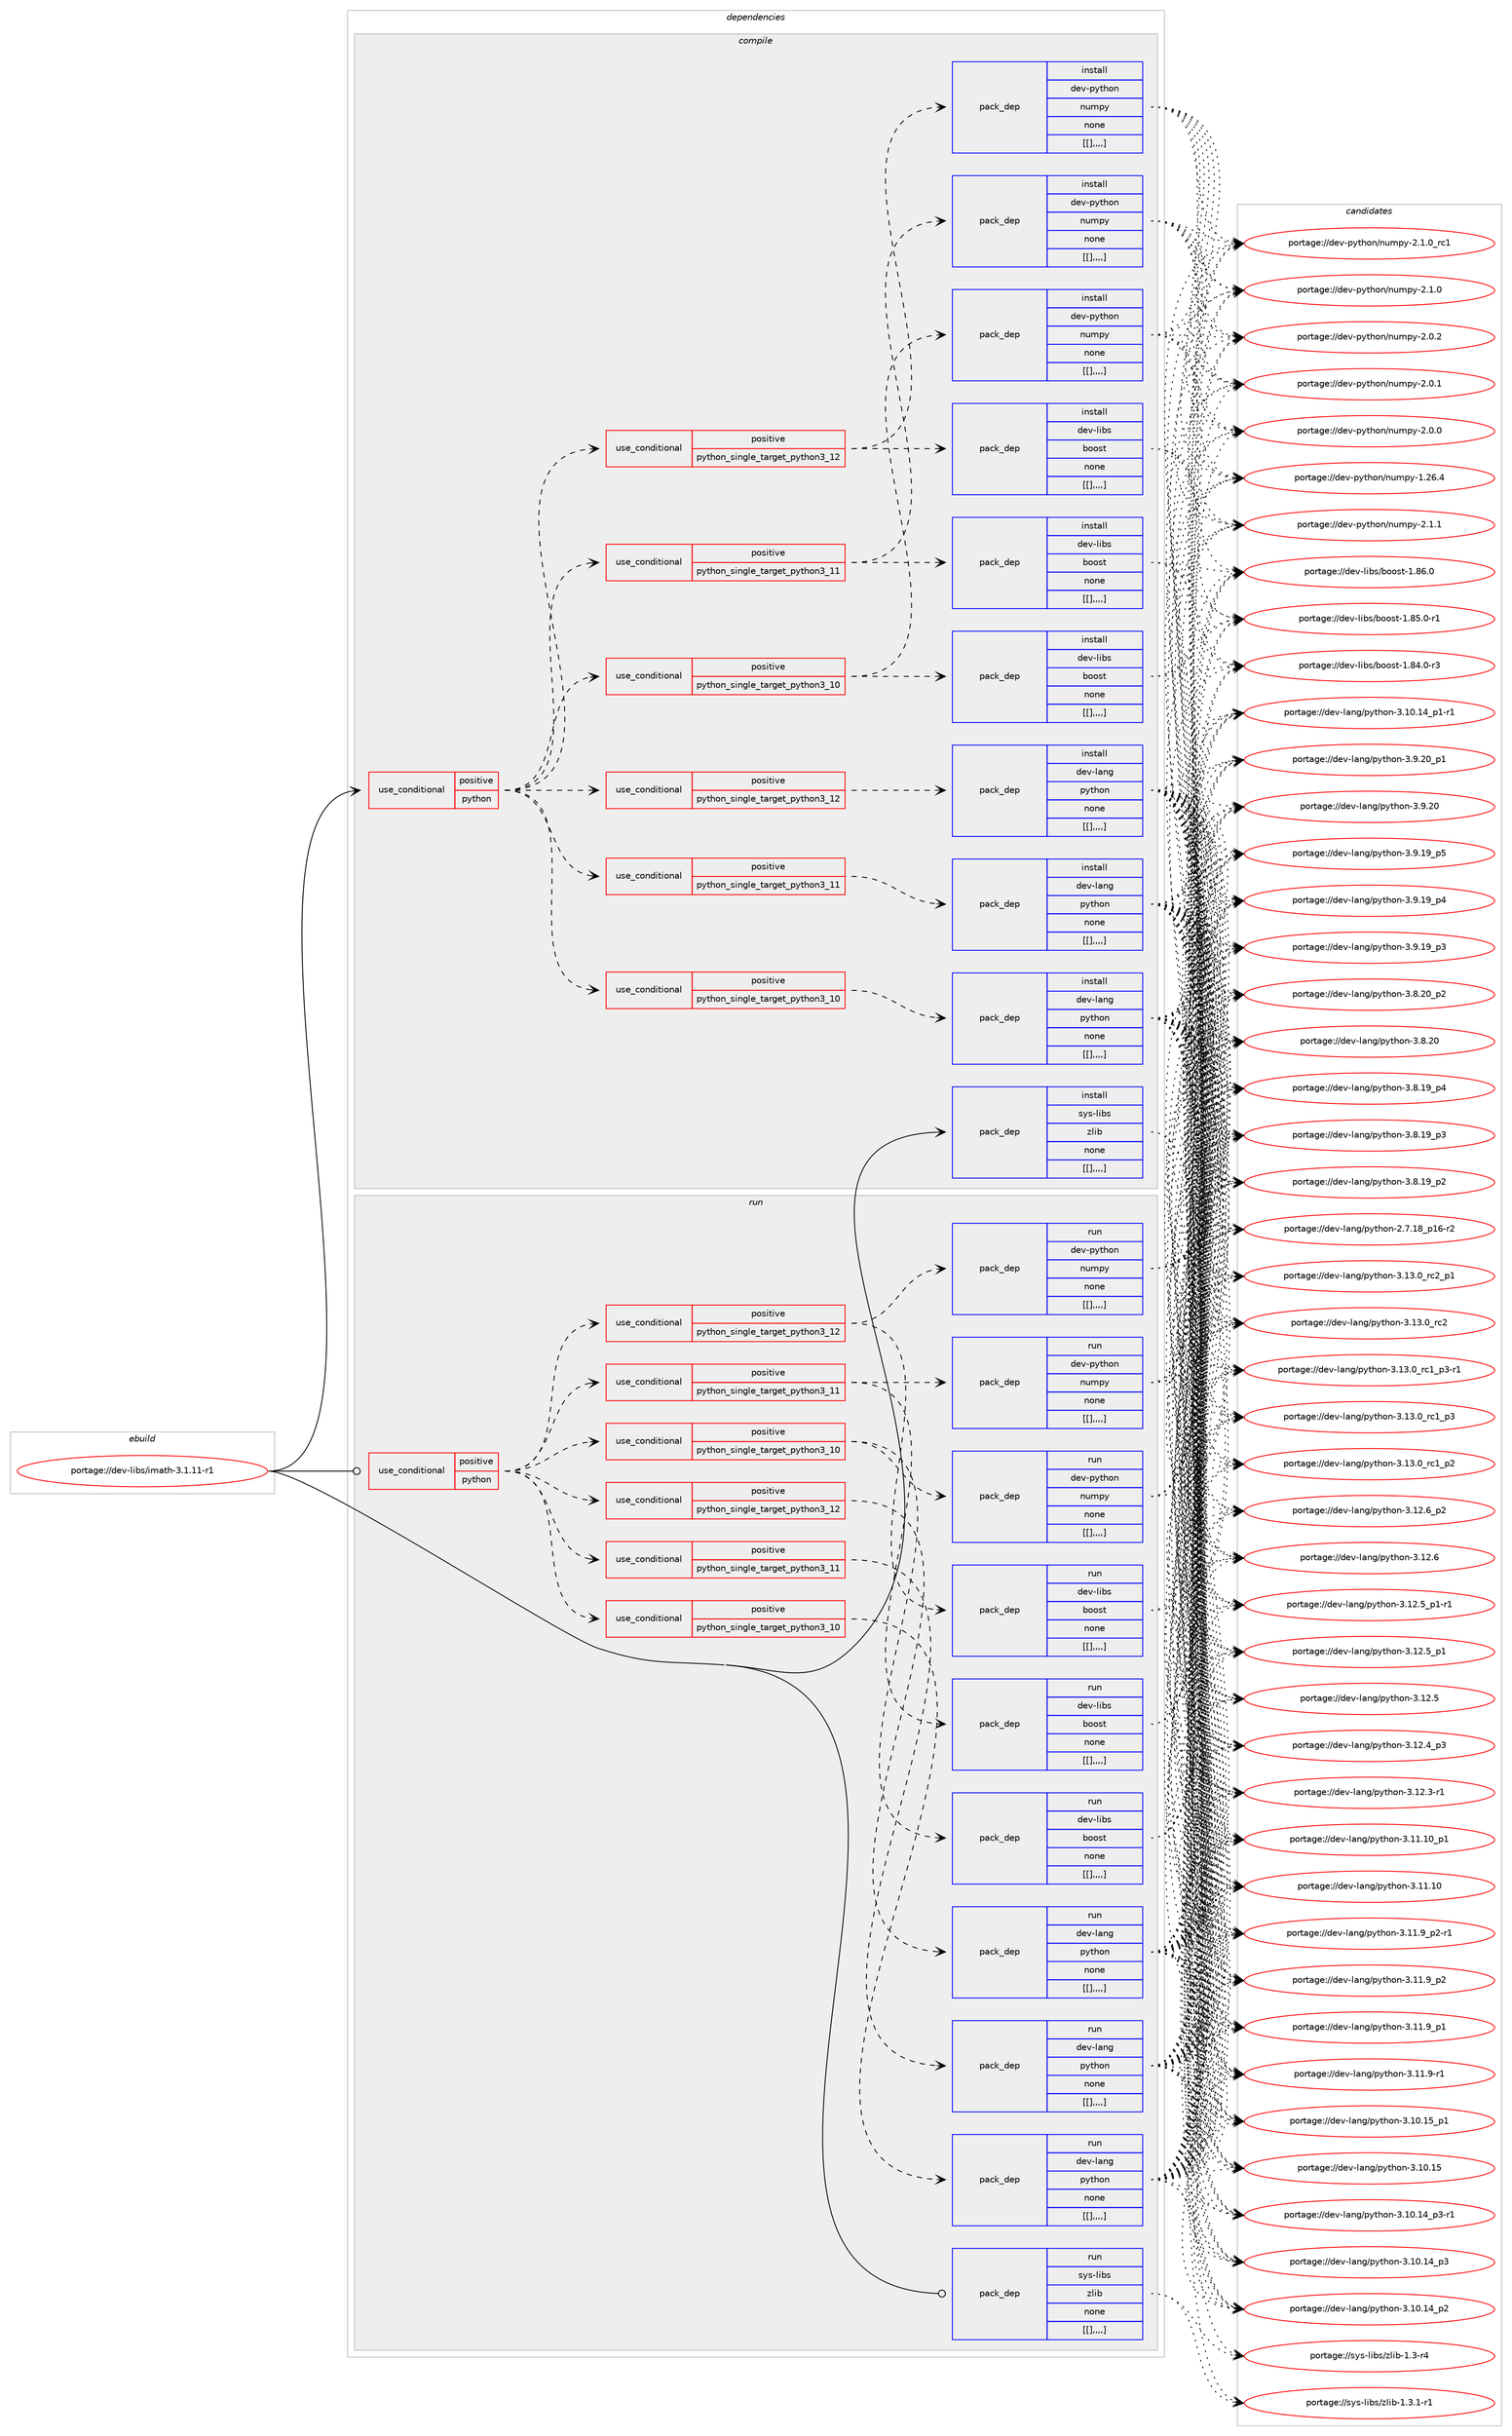 digraph prolog {

# *************
# Graph options
# *************

newrank=true;
concentrate=true;
compound=true;
graph [rankdir=LR,fontname=Helvetica,fontsize=10,ranksep=1.5];#, ranksep=2.5, nodesep=0.2];
edge  [arrowhead=vee];
node  [fontname=Helvetica,fontsize=10];

# **********
# The ebuild
# **********

subgraph cluster_leftcol {
color=gray;
label=<<i>ebuild</i>>;
id [label="portage://dev-libs/imath-3.1.11-r1", color=red, width=4, href="../dev-libs/imath-3.1.11-r1.svg"];
}

# ****************
# The dependencies
# ****************

subgraph cluster_midcol {
color=gray;
label=<<i>dependencies</i>>;
subgraph cluster_compile {
fillcolor="#eeeeee";
style=filled;
label=<<i>compile</i>>;
subgraph cond27263 {
dependency109864 [label=<<TABLE BORDER="0" CELLBORDER="1" CELLSPACING="0" CELLPADDING="4"><TR><TD ROWSPAN="3" CELLPADDING="10">use_conditional</TD></TR><TR><TD>positive</TD></TR><TR><TD>python</TD></TR></TABLE>>, shape=none, color=red];
subgraph cond27264 {
dependency109865 [label=<<TABLE BORDER="0" CELLBORDER="1" CELLSPACING="0" CELLPADDING="4"><TR><TD ROWSPAN="3" CELLPADDING="10">use_conditional</TD></TR><TR><TD>positive</TD></TR><TR><TD>python_single_target_python3_10</TD></TR></TABLE>>, shape=none, color=red];
subgraph pack81462 {
dependency109866 [label=<<TABLE BORDER="0" CELLBORDER="1" CELLSPACING="0" CELLPADDING="4" WIDTH="220"><TR><TD ROWSPAN="6" CELLPADDING="30">pack_dep</TD></TR><TR><TD WIDTH="110">install</TD></TR><TR><TD>dev-lang</TD></TR><TR><TD>python</TD></TR><TR><TD>none</TD></TR><TR><TD>[[],,,,]</TD></TR></TABLE>>, shape=none, color=blue];
}
dependency109865:e -> dependency109866:w [weight=20,style="dashed",arrowhead="vee"];
}
dependency109864:e -> dependency109865:w [weight=20,style="dashed",arrowhead="vee"];
subgraph cond27265 {
dependency109867 [label=<<TABLE BORDER="0" CELLBORDER="1" CELLSPACING="0" CELLPADDING="4"><TR><TD ROWSPAN="3" CELLPADDING="10">use_conditional</TD></TR><TR><TD>positive</TD></TR><TR><TD>python_single_target_python3_11</TD></TR></TABLE>>, shape=none, color=red];
subgraph pack81463 {
dependency109868 [label=<<TABLE BORDER="0" CELLBORDER="1" CELLSPACING="0" CELLPADDING="4" WIDTH="220"><TR><TD ROWSPAN="6" CELLPADDING="30">pack_dep</TD></TR><TR><TD WIDTH="110">install</TD></TR><TR><TD>dev-lang</TD></TR><TR><TD>python</TD></TR><TR><TD>none</TD></TR><TR><TD>[[],,,,]</TD></TR></TABLE>>, shape=none, color=blue];
}
dependency109867:e -> dependency109868:w [weight=20,style="dashed",arrowhead="vee"];
}
dependency109864:e -> dependency109867:w [weight=20,style="dashed",arrowhead="vee"];
subgraph cond27266 {
dependency109869 [label=<<TABLE BORDER="0" CELLBORDER="1" CELLSPACING="0" CELLPADDING="4"><TR><TD ROWSPAN="3" CELLPADDING="10">use_conditional</TD></TR><TR><TD>positive</TD></TR><TR><TD>python_single_target_python3_12</TD></TR></TABLE>>, shape=none, color=red];
subgraph pack81464 {
dependency109870 [label=<<TABLE BORDER="0" CELLBORDER="1" CELLSPACING="0" CELLPADDING="4" WIDTH="220"><TR><TD ROWSPAN="6" CELLPADDING="30">pack_dep</TD></TR><TR><TD WIDTH="110">install</TD></TR><TR><TD>dev-lang</TD></TR><TR><TD>python</TD></TR><TR><TD>none</TD></TR><TR><TD>[[],,,,]</TD></TR></TABLE>>, shape=none, color=blue];
}
dependency109869:e -> dependency109870:w [weight=20,style="dashed",arrowhead="vee"];
}
dependency109864:e -> dependency109869:w [weight=20,style="dashed",arrowhead="vee"];
subgraph cond27267 {
dependency109871 [label=<<TABLE BORDER="0" CELLBORDER="1" CELLSPACING="0" CELLPADDING="4"><TR><TD ROWSPAN="3" CELLPADDING="10">use_conditional</TD></TR><TR><TD>positive</TD></TR><TR><TD>python_single_target_python3_10</TD></TR></TABLE>>, shape=none, color=red];
subgraph pack81465 {
dependency109872 [label=<<TABLE BORDER="0" CELLBORDER="1" CELLSPACING="0" CELLPADDING="4" WIDTH="220"><TR><TD ROWSPAN="6" CELLPADDING="30">pack_dep</TD></TR><TR><TD WIDTH="110">install</TD></TR><TR><TD>dev-libs</TD></TR><TR><TD>boost</TD></TR><TR><TD>none</TD></TR><TR><TD>[[],,,,]</TD></TR></TABLE>>, shape=none, color=blue];
}
dependency109871:e -> dependency109872:w [weight=20,style="dashed",arrowhead="vee"];
subgraph pack81466 {
dependency109873 [label=<<TABLE BORDER="0" CELLBORDER="1" CELLSPACING="0" CELLPADDING="4" WIDTH="220"><TR><TD ROWSPAN="6" CELLPADDING="30">pack_dep</TD></TR><TR><TD WIDTH="110">install</TD></TR><TR><TD>dev-python</TD></TR><TR><TD>numpy</TD></TR><TR><TD>none</TD></TR><TR><TD>[[],,,,]</TD></TR></TABLE>>, shape=none, color=blue];
}
dependency109871:e -> dependency109873:w [weight=20,style="dashed",arrowhead="vee"];
}
dependency109864:e -> dependency109871:w [weight=20,style="dashed",arrowhead="vee"];
subgraph cond27268 {
dependency109874 [label=<<TABLE BORDER="0" CELLBORDER="1" CELLSPACING="0" CELLPADDING="4"><TR><TD ROWSPAN="3" CELLPADDING="10">use_conditional</TD></TR><TR><TD>positive</TD></TR><TR><TD>python_single_target_python3_11</TD></TR></TABLE>>, shape=none, color=red];
subgraph pack81467 {
dependency109875 [label=<<TABLE BORDER="0" CELLBORDER="1" CELLSPACING="0" CELLPADDING="4" WIDTH="220"><TR><TD ROWSPAN="6" CELLPADDING="30">pack_dep</TD></TR><TR><TD WIDTH="110">install</TD></TR><TR><TD>dev-libs</TD></TR><TR><TD>boost</TD></TR><TR><TD>none</TD></TR><TR><TD>[[],,,,]</TD></TR></TABLE>>, shape=none, color=blue];
}
dependency109874:e -> dependency109875:w [weight=20,style="dashed",arrowhead="vee"];
subgraph pack81468 {
dependency109876 [label=<<TABLE BORDER="0" CELLBORDER="1" CELLSPACING="0" CELLPADDING="4" WIDTH="220"><TR><TD ROWSPAN="6" CELLPADDING="30">pack_dep</TD></TR><TR><TD WIDTH="110">install</TD></TR><TR><TD>dev-python</TD></TR><TR><TD>numpy</TD></TR><TR><TD>none</TD></TR><TR><TD>[[],,,,]</TD></TR></TABLE>>, shape=none, color=blue];
}
dependency109874:e -> dependency109876:w [weight=20,style="dashed",arrowhead="vee"];
}
dependency109864:e -> dependency109874:w [weight=20,style="dashed",arrowhead="vee"];
subgraph cond27269 {
dependency109877 [label=<<TABLE BORDER="0" CELLBORDER="1" CELLSPACING="0" CELLPADDING="4"><TR><TD ROWSPAN="3" CELLPADDING="10">use_conditional</TD></TR><TR><TD>positive</TD></TR><TR><TD>python_single_target_python3_12</TD></TR></TABLE>>, shape=none, color=red];
subgraph pack81469 {
dependency109878 [label=<<TABLE BORDER="0" CELLBORDER="1" CELLSPACING="0" CELLPADDING="4" WIDTH="220"><TR><TD ROWSPAN="6" CELLPADDING="30">pack_dep</TD></TR><TR><TD WIDTH="110">install</TD></TR><TR><TD>dev-libs</TD></TR><TR><TD>boost</TD></TR><TR><TD>none</TD></TR><TR><TD>[[],,,,]</TD></TR></TABLE>>, shape=none, color=blue];
}
dependency109877:e -> dependency109878:w [weight=20,style="dashed",arrowhead="vee"];
subgraph pack81470 {
dependency109879 [label=<<TABLE BORDER="0" CELLBORDER="1" CELLSPACING="0" CELLPADDING="4" WIDTH="220"><TR><TD ROWSPAN="6" CELLPADDING="30">pack_dep</TD></TR><TR><TD WIDTH="110">install</TD></TR><TR><TD>dev-python</TD></TR><TR><TD>numpy</TD></TR><TR><TD>none</TD></TR><TR><TD>[[],,,,]</TD></TR></TABLE>>, shape=none, color=blue];
}
dependency109877:e -> dependency109879:w [weight=20,style="dashed",arrowhead="vee"];
}
dependency109864:e -> dependency109877:w [weight=20,style="dashed",arrowhead="vee"];
}
id:e -> dependency109864:w [weight=20,style="solid",arrowhead="vee"];
subgraph pack81471 {
dependency109880 [label=<<TABLE BORDER="0" CELLBORDER="1" CELLSPACING="0" CELLPADDING="4" WIDTH="220"><TR><TD ROWSPAN="6" CELLPADDING="30">pack_dep</TD></TR><TR><TD WIDTH="110">install</TD></TR><TR><TD>sys-libs</TD></TR><TR><TD>zlib</TD></TR><TR><TD>none</TD></TR><TR><TD>[[],,,,]</TD></TR></TABLE>>, shape=none, color=blue];
}
id:e -> dependency109880:w [weight=20,style="solid",arrowhead="vee"];
}
subgraph cluster_compileandrun {
fillcolor="#eeeeee";
style=filled;
label=<<i>compile and run</i>>;
}
subgraph cluster_run {
fillcolor="#eeeeee";
style=filled;
label=<<i>run</i>>;
subgraph cond27270 {
dependency109881 [label=<<TABLE BORDER="0" CELLBORDER="1" CELLSPACING="0" CELLPADDING="4"><TR><TD ROWSPAN="3" CELLPADDING="10">use_conditional</TD></TR><TR><TD>positive</TD></TR><TR><TD>python</TD></TR></TABLE>>, shape=none, color=red];
subgraph cond27271 {
dependency109882 [label=<<TABLE BORDER="0" CELLBORDER="1" CELLSPACING="0" CELLPADDING="4"><TR><TD ROWSPAN="3" CELLPADDING="10">use_conditional</TD></TR><TR><TD>positive</TD></TR><TR><TD>python_single_target_python3_10</TD></TR></TABLE>>, shape=none, color=red];
subgraph pack81472 {
dependency109883 [label=<<TABLE BORDER="0" CELLBORDER="1" CELLSPACING="0" CELLPADDING="4" WIDTH="220"><TR><TD ROWSPAN="6" CELLPADDING="30">pack_dep</TD></TR><TR><TD WIDTH="110">run</TD></TR><TR><TD>dev-lang</TD></TR><TR><TD>python</TD></TR><TR><TD>none</TD></TR><TR><TD>[[],,,,]</TD></TR></TABLE>>, shape=none, color=blue];
}
dependency109882:e -> dependency109883:w [weight=20,style="dashed",arrowhead="vee"];
}
dependency109881:e -> dependency109882:w [weight=20,style="dashed",arrowhead="vee"];
subgraph cond27272 {
dependency109884 [label=<<TABLE BORDER="0" CELLBORDER="1" CELLSPACING="0" CELLPADDING="4"><TR><TD ROWSPAN="3" CELLPADDING="10">use_conditional</TD></TR><TR><TD>positive</TD></TR><TR><TD>python_single_target_python3_11</TD></TR></TABLE>>, shape=none, color=red];
subgraph pack81473 {
dependency109885 [label=<<TABLE BORDER="0" CELLBORDER="1" CELLSPACING="0" CELLPADDING="4" WIDTH="220"><TR><TD ROWSPAN="6" CELLPADDING="30">pack_dep</TD></TR><TR><TD WIDTH="110">run</TD></TR><TR><TD>dev-lang</TD></TR><TR><TD>python</TD></TR><TR><TD>none</TD></TR><TR><TD>[[],,,,]</TD></TR></TABLE>>, shape=none, color=blue];
}
dependency109884:e -> dependency109885:w [weight=20,style="dashed",arrowhead="vee"];
}
dependency109881:e -> dependency109884:w [weight=20,style="dashed",arrowhead="vee"];
subgraph cond27273 {
dependency109886 [label=<<TABLE BORDER="0" CELLBORDER="1" CELLSPACING="0" CELLPADDING="4"><TR><TD ROWSPAN="3" CELLPADDING="10">use_conditional</TD></TR><TR><TD>positive</TD></TR><TR><TD>python_single_target_python3_12</TD></TR></TABLE>>, shape=none, color=red];
subgraph pack81474 {
dependency109887 [label=<<TABLE BORDER="0" CELLBORDER="1" CELLSPACING="0" CELLPADDING="4" WIDTH="220"><TR><TD ROWSPAN="6" CELLPADDING="30">pack_dep</TD></TR><TR><TD WIDTH="110">run</TD></TR><TR><TD>dev-lang</TD></TR><TR><TD>python</TD></TR><TR><TD>none</TD></TR><TR><TD>[[],,,,]</TD></TR></TABLE>>, shape=none, color=blue];
}
dependency109886:e -> dependency109887:w [weight=20,style="dashed",arrowhead="vee"];
}
dependency109881:e -> dependency109886:w [weight=20,style="dashed",arrowhead="vee"];
subgraph cond27274 {
dependency109888 [label=<<TABLE BORDER="0" CELLBORDER="1" CELLSPACING="0" CELLPADDING="4"><TR><TD ROWSPAN="3" CELLPADDING="10">use_conditional</TD></TR><TR><TD>positive</TD></TR><TR><TD>python_single_target_python3_10</TD></TR></TABLE>>, shape=none, color=red];
subgraph pack81475 {
dependency109889 [label=<<TABLE BORDER="0" CELLBORDER="1" CELLSPACING="0" CELLPADDING="4" WIDTH="220"><TR><TD ROWSPAN="6" CELLPADDING="30">pack_dep</TD></TR><TR><TD WIDTH="110">run</TD></TR><TR><TD>dev-libs</TD></TR><TR><TD>boost</TD></TR><TR><TD>none</TD></TR><TR><TD>[[],,,,]</TD></TR></TABLE>>, shape=none, color=blue];
}
dependency109888:e -> dependency109889:w [weight=20,style="dashed",arrowhead="vee"];
subgraph pack81476 {
dependency109890 [label=<<TABLE BORDER="0" CELLBORDER="1" CELLSPACING="0" CELLPADDING="4" WIDTH="220"><TR><TD ROWSPAN="6" CELLPADDING="30">pack_dep</TD></TR><TR><TD WIDTH="110">run</TD></TR><TR><TD>dev-python</TD></TR><TR><TD>numpy</TD></TR><TR><TD>none</TD></TR><TR><TD>[[],,,,]</TD></TR></TABLE>>, shape=none, color=blue];
}
dependency109888:e -> dependency109890:w [weight=20,style="dashed",arrowhead="vee"];
}
dependency109881:e -> dependency109888:w [weight=20,style="dashed",arrowhead="vee"];
subgraph cond27275 {
dependency109891 [label=<<TABLE BORDER="0" CELLBORDER="1" CELLSPACING="0" CELLPADDING="4"><TR><TD ROWSPAN="3" CELLPADDING="10">use_conditional</TD></TR><TR><TD>positive</TD></TR><TR><TD>python_single_target_python3_11</TD></TR></TABLE>>, shape=none, color=red];
subgraph pack81477 {
dependency109892 [label=<<TABLE BORDER="0" CELLBORDER="1" CELLSPACING="0" CELLPADDING="4" WIDTH="220"><TR><TD ROWSPAN="6" CELLPADDING="30">pack_dep</TD></TR><TR><TD WIDTH="110">run</TD></TR><TR><TD>dev-libs</TD></TR><TR><TD>boost</TD></TR><TR><TD>none</TD></TR><TR><TD>[[],,,,]</TD></TR></TABLE>>, shape=none, color=blue];
}
dependency109891:e -> dependency109892:w [weight=20,style="dashed",arrowhead="vee"];
subgraph pack81478 {
dependency109893 [label=<<TABLE BORDER="0" CELLBORDER="1" CELLSPACING="0" CELLPADDING="4" WIDTH="220"><TR><TD ROWSPAN="6" CELLPADDING="30">pack_dep</TD></TR><TR><TD WIDTH="110">run</TD></TR><TR><TD>dev-python</TD></TR><TR><TD>numpy</TD></TR><TR><TD>none</TD></TR><TR><TD>[[],,,,]</TD></TR></TABLE>>, shape=none, color=blue];
}
dependency109891:e -> dependency109893:w [weight=20,style="dashed",arrowhead="vee"];
}
dependency109881:e -> dependency109891:w [weight=20,style="dashed",arrowhead="vee"];
subgraph cond27276 {
dependency109894 [label=<<TABLE BORDER="0" CELLBORDER="1" CELLSPACING="0" CELLPADDING="4"><TR><TD ROWSPAN="3" CELLPADDING="10">use_conditional</TD></TR><TR><TD>positive</TD></TR><TR><TD>python_single_target_python3_12</TD></TR></TABLE>>, shape=none, color=red];
subgraph pack81479 {
dependency109895 [label=<<TABLE BORDER="0" CELLBORDER="1" CELLSPACING="0" CELLPADDING="4" WIDTH="220"><TR><TD ROWSPAN="6" CELLPADDING="30">pack_dep</TD></TR><TR><TD WIDTH="110">run</TD></TR><TR><TD>dev-libs</TD></TR><TR><TD>boost</TD></TR><TR><TD>none</TD></TR><TR><TD>[[],,,,]</TD></TR></TABLE>>, shape=none, color=blue];
}
dependency109894:e -> dependency109895:w [weight=20,style="dashed",arrowhead="vee"];
subgraph pack81480 {
dependency109896 [label=<<TABLE BORDER="0" CELLBORDER="1" CELLSPACING="0" CELLPADDING="4" WIDTH="220"><TR><TD ROWSPAN="6" CELLPADDING="30">pack_dep</TD></TR><TR><TD WIDTH="110">run</TD></TR><TR><TD>dev-python</TD></TR><TR><TD>numpy</TD></TR><TR><TD>none</TD></TR><TR><TD>[[],,,,]</TD></TR></TABLE>>, shape=none, color=blue];
}
dependency109894:e -> dependency109896:w [weight=20,style="dashed",arrowhead="vee"];
}
dependency109881:e -> dependency109894:w [weight=20,style="dashed",arrowhead="vee"];
}
id:e -> dependency109881:w [weight=20,style="solid",arrowhead="odot"];
subgraph pack81481 {
dependency109897 [label=<<TABLE BORDER="0" CELLBORDER="1" CELLSPACING="0" CELLPADDING="4" WIDTH="220"><TR><TD ROWSPAN="6" CELLPADDING="30">pack_dep</TD></TR><TR><TD WIDTH="110">run</TD></TR><TR><TD>sys-libs</TD></TR><TR><TD>zlib</TD></TR><TR><TD>none</TD></TR><TR><TD>[[],,,,]</TD></TR></TABLE>>, shape=none, color=blue];
}
id:e -> dependency109897:w [weight=20,style="solid",arrowhead="odot"];
}
}

# **************
# The candidates
# **************

subgraph cluster_choices {
rank=same;
color=gray;
label=<<i>candidates</i>>;

subgraph choice81462 {
color=black;
nodesep=1;
choice100101118451089711010347112121116104111110455146495146489511499509511249 [label="portage://dev-lang/python-3.13.0_rc2_p1", color=red, width=4,href="../dev-lang/python-3.13.0_rc2_p1.svg"];
choice10010111845108971101034711212111610411111045514649514648951149950 [label="portage://dev-lang/python-3.13.0_rc2", color=red, width=4,href="../dev-lang/python-3.13.0_rc2.svg"];
choice1001011184510897110103471121211161041111104551464951464895114994995112514511449 [label="portage://dev-lang/python-3.13.0_rc1_p3-r1", color=red, width=4,href="../dev-lang/python-3.13.0_rc1_p3-r1.svg"];
choice100101118451089711010347112121116104111110455146495146489511499499511251 [label="portage://dev-lang/python-3.13.0_rc1_p3", color=red, width=4,href="../dev-lang/python-3.13.0_rc1_p3.svg"];
choice100101118451089711010347112121116104111110455146495146489511499499511250 [label="portage://dev-lang/python-3.13.0_rc1_p2", color=red, width=4,href="../dev-lang/python-3.13.0_rc1_p2.svg"];
choice100101118451089711010347112121116104111110455146495046549511250 [label="portage://dev-lang/python-3.12.6_p2", color=red, width=4,href="../dev-lang/python-3.12.6_p2.svg"];
choice10010111845108971101034711212111610411111045514649504654 [label="portage://dev-lang/python-3.12.6", color=red, width=4,href="../dev-lang/python-3.12.6.svg"];
choice1001011184510897110103471121211161041111104551464950465395112494511449 [label="portage://dev-lang/python-3.12.5_p1-r1", color=red, width=4,href="../dev-lang/python-3.12.5_p1-r1.svg"];
choice100101118451089711010347112121116104111110455146495046539511249 [label="portage://dev-lang/python-3.12.5_p1", color=red, width=4,href="../dev-lang/python-3.12.5_p1.svg"];
choice10010111845108971101034711212111610411111045514649504653 [label="portage://dev-lang/python-3.12.5", color=red, width=4,href="../dev-lang/python-3.12.5.svg"];
choice100101118451089711010347112121116104111110455146495046529511251 [label="portage://dev-lang/python-3.12.4_p3", color=red, width=4,href="../dev-lang/python-3.12.4_p3.svg"];
choice100101118451089711010347112121116104111110455146495046514511449 [label="portage://dev-lang/python-3.12.3-r1", color=red, width=4,href="../dev-lang/python-3.12.3-r1.svg"];
choice10010111845108971101034711212111610411111045514649494649489511249 [label="portage://dev-lang/python-3.11.10_p1", color=red, width=4,href="../dev-lang/python-3.11.10_p1.svg"];
choice1001011184510897110103471121211161041111104551464949464948 [label="portage://dev-lang/python-3.11.10", color=red, width=4,href="../dev-lang/python-3.11.10.svg"];
choice1001011184510897110103471121211161041111104551464949465795112504511449 [label="portage://dev-lang/python-3.11.9_p2-r1", color=red, width=4,href="../dev-lang/python-3.11.9_p2-r1.svg"];
choice100101118451089711010347112121116104111110455146494946579511250 [label="portage://dev-lang/python-3.11.9_p2", color=red, width=4,href="../dev-lang/python-3.11.9_p2.svg"];
choice100101118451089711010347112121116104111110455146494946579511249 [label="portage://dev-lang/python-3.11.9_p1", color=red, width=4,href="../dev-lang/python-3.11.9_p1.svg"];
choice100101118451089711010347112121116104111110455146494946574511449 [label="portage://dev-lang/python-3.11.9-r1", color=red, width=4,href="../dev-lang/python-3.11.9-r1.svg"];
choice10010111845108971101034711212111610411111045514649484649539511249 [label="portage://dev-lang/python-3.10.15_p1", color=red, width=4,href="../dev-lang/python-3.10.15_p1.svg"];
choice1001011184510897110103471121211161041111104551464948464953 [label="portage://dev-lang/python-3.10.15", color=red, width=4,href="../dev-lang/python-3.10.15.svg"];
choice100101118451089711010347112121116104111110455146494846495295112514511449 [label="portage://dev-lang/python-3.10.14_p3-r1", color=red, width=4,href="../dev-lang/python-3.10.14_p3-r1.svg"];
choice10010111845108971101034711212111610411111045514649484649529511251 [label="portage://dev-lang/python-3.10.14_p3", color=red, width=4,href="../dev-lang/python-3.10.14_p3.svg"];
choice10010111845108971101034711212111610411111045514649484649529511250 [label="portage://dev-lang/python-3.10.14_p2", color=red, width=4,href="../dev-lang/python-3.10.14_p2.svg"];
choice100101118451089711010347112121116104111110455146494846495295112494511449 [label="portage://dev-lang/python-3.10.14_p1-r1", color=red, width=4,href="../dev-lang/python-3.10.14_p1-r1.svg"];
choice100101118451089711010347112121116104111110455146574650489511249 [label="portage://dev-lang/python-3.9.20_p1", color=red, width=4,href="../dev-lang/python-3.9.20_p1.svg"];
choice10010111845108971101034711212111610411111045514657465048 [label="portage://dev-lang/python-3.9.20", color=red, width=4,href="../dev-lang/python-3.9.20.svg"];
choice100101118451089711010347112121116104111110455146574649579511253 [label="portage://dev-lang/python-3.9.19_p5", color=red, width=4,href="../dev-lang/python-3.9.19_p5.svg"];
choice100101118451089711010347112121116104111110455146574649579511252 [label="portage://dev-lang/python-3.9.19_p4", color=red, width=4,href="../dev-lang/python-3.9.19_p4.svg"];
choice100101118451089711010347112121116104111110455146574649579511251 [label="portage://dev-lang/python-3.9.19_p3", color=red, width=4,href="../dev-lang/python-3.9.19_p3.svg"];
choice100101118451089711010347112121116104111110455146564650489511250 [label="portage://dev-lang/python-3.8.20_p2", color=red, width=4,href="../dev-lang/python-3.8.20_p2.svg"];
choice10010111845108971101034711212111610411111045514656465048 [label="portage://dev-lang/python-3.8.20", color=red, width=4,href="../dev-lang/python-3.8.20.svg"];
choice100101118451089711010347112121116104111110455146564649579511252 [label="portage://dev-lang/python-3.8.19_p4", color=red, width=4,href="../dev-lang/python-3.8.19_p4.svg"];
choice100101118451089711010347112121116104111110455146564649579511251 [label="portage://dev-lang/python-3.8.19_p3", color=red, width=4,href="../dev-lang/python-3.8.19_p3.svg"];
choice100101118451089711010347112121116104111110455146564649579511250 [label="portage://dev-lang/python-3.8.19_p2", color=red, width=4,href="../dev-lang/python-3.8.19_p2.svg"];
choice100101118451089711010347112121116104111110455046554649569511249544511450 [label="portage://dev-lang/python-2.7.18_p16-r2", color=red, width=4,href="../dev-lang/python-2.7.18_p16-r2.svg"];
dependency109866:e -> choice100101118451089711010347112121116104111110455146495146489511499509511249:w [style=dotted,weight="100"];
dependency109866:e -> choice10010111845108971101034711212111610411111045514649514648951149950:w [style=dotted,weight="100"];
dependency109866:e -> choice1001011184510897110103471121211161041111104551464951464895114994995112514511449:w [style=dotted,weight="100"];
dependency109866:e -> choice100101118451089711010347112121116104111110455146495146489511499499511251:w [style=dotted,weight="100"];
dependency109866:e -> choice100101118451089711010347112121116104111110455146495146489511499499511250:w [style=dotted,weight="100"];
dependency109866:e -> choice100101118451089711010347112121116104111110455146495046549511250:w [style=dotted,weight="100"];
dependency109866:e -> choice10010111845108971101034711212111610411111045514649504654:w [style=dotted,weight="100"];
dependency109866:e -> choice1001011184510897110103471121211161041111104551464950465395112494511449:w [style=dotted,weight="100"];
dependency109866:e -> choice100101118451089711010347112121116104111110455146495046539511249:w [style=dotted,weight="100"];
dependency109866:e -> choice10010111845108971101034711212111610411111045514649504653:w [style=dotted,weight="100"];
dependency109866:e -> choice100101118451089711010347112121116104111110455146495046529511251:w [style=dotted,weight="100"];
dependency109866:e -> choice100101118451089711010347112121116104111110455146495046514511449:w [style=dotted,weight="100"];
dependency109866:e -> choice10010111845108971101034711212111610411111045514649494649489511249:w [style=dotted,weight="100"];
dependency109866:e -> choice1001011184510897110103471121211161041111104551464949464948:w [style=dotted,weight="100"];
dependency109866:e -> choice1001011184510897110103471121211161041111104551464949465795112504511449:w [style=dotted,weight="100"];
dependency109866:e -> choice100101118451089711010347112121116104111110455146494946579511250:w [style=dotted,weight="100"];
dependency109866:e -> choice100101118451089711010347112121116104111110455146494946579511249:w [style=dotted,weight="100"];
dependency109866:e -> choice100101118451089711010347112121116104111110455146494946574511449:w [style=dotted,weight="100"];
dependency109866:e -> choice10010111845108971101034711212111610411111045514649484649539511249:w [style=dotted,weight="100"];
dependency109866:e -> choice1001011184510897110103471121211161041111104551464948464953:w [style=dotted,weight="100"];
dependency109866:e -> choice100101118451089711010347112121116104111110455146494846495295112514511449:w [style=dotted,weight="100"];
dependency109866:e -> choice10010111845108971101034711212111610411111045514649484649529511251:w [style=dotted,weight="100"];
dependency109866:e -> choice10010111845108971101034711212111610411111045514649484649529511250:w [style=dotted,weight="100"];
dependency109866:e -> choice100101118451089711010347112121116104111110455146494846495295112494511449:w [style=dotted,weight="100"];
dependency109866:e -> choice100101118451089711010347112121116104111110455146574650489511249:w [style=dotted,weight="100"];
dependency109866:e -> choice10010111845108971101034711212111610411111045514657465048:w [style=dotted,weight="100"];
dependency109866:e -> choice100101118451089711010347112121116104111110455146574649579511253:w [style=dotted,weight="100"];
dependency109866:e -> choice100101118451089711010347112121116104111110455146574649579511252:w [style=dotted,weight="100"];
dependency109866:e -> choice100101118451089711010347112121116104111110455146574649579511251:w [style=dotted,weight="100"];
dependency109866:e -> choice100101118451089711010347112121116104111110455146564650489511250:w [style=dotted,weight="100"];
dependency109866:e -> choice10010111845108971101034711212111610411111045514656465048:w [style=dotted,weight="100"];
dependency109866:e -> choice100101118451089711010347112121116104111110455146564649579511252:w [style=dotted,weight="100"];
dependency109866:e -> choice100101118451089711010347112121116104111110455146564649579511251:w [style=dotted,weight="100"];
dependency109866:e -> choice100101118451089711010347112121116104111110455146564649579511250:w [style=dotted,weight="100"];
dependency109866:e -> choice100101118451089711010347112121116104111110455046554649569511249544511450:w [style=dotted,weight="100"];
}
subgraph choice81463 {
color=black;
nodesep=1;
choice100101118451089711010347112121116104111110455146495146489511499509511249 [label="portage://dev-lang/python-3.13.0_rc2_p1", color=red, width=4,href="../dev-lang/python-3.13.0_rc2_p1.svg"];
choice10010111845108971101034711212111610411111045514649514648951149950 [label="portage://dev-lang/python-3.13.0_rc2", color=red, width=4,href="../dev-lang/python-3.13.0_rc2.svg"];
choice1001011184510897110103471121211161041111104551464951464895114994995112514511449 [label="portage://dev-lang/python-3.13.0_rc1_p3-r1", color=red, width=4,href="../dev-lang/python-3.13.0_rc1_p3-r1.svg"];
choice100101118451089711010347112121116104111110455146495146489511499499511251 [label="portage://dev-lang/python-3.13.0_rc1_p3", color=red, width=4,href="../dev-lang/python-3.13.0_rc1_p3.svg"];
choice100101118451089711010347112121116104111110455146495146489511499499511250 [label="portage://dev-lang/python-3.13.0_rc1_p2", color=red, width=4,href="../dev-lang/python-3.13.0_rc1_p2.svg"];
choice100101118451089711010347112121116104111110455146495046549511250 [label="portage://dev-lang/python-3.12.6_p2", color=red, width=4,href="../dev-lang/python-3.12.6_p2.svg"];
choice10010111845108971101034711212111610411111045514649504654 [label="portage://dev-lang/python-3.12.6", color=red, width=4,href="../dev-lang/python-3.12.6.svg"];
choice1001011184510897110103471121211161041111104551464950465395112494511449 [label="portage://dev-lang/python-3.12.5_p1-r1", color=red, width=4,href="../dev-lang/python-3.12.5_p1-r1.svg"];
choice100101118451089711010347112121116104111110455146495046539511249 [label="portage://dev-lang/python-3.12.5_p1", color=red, width=4,href="../dev-lang/python-3.12.5_p1.svg"];
choice10010111845108971101034711212111610411111045514649504653 [label="portage://dev-lang/python-3.12.5", color=red, width=4,href="../dev-lang/python-3.12.5.svg"];
choice100101118451089711010347112121116104111110455146495046529511251 [label="portage://dev-lang/python-3.12.4_p3", color=red, width=4,href="../dev-lang/python-3.12.4_p3.svg"];
choice100101118451089711010347112121116104111110455146495046514511449 [label="portage://dev-lang/python-3.12.3-r1", color=red, width=4,href="../dev-lang/python-3.12.3-r1.svg"];
choice10010111845108971101034711212111610411111045514649494649489511249 [label="portage://dev-lang/python-3.11.10_p1", color=red, width=4,href="../dev-lang/python-3.11.10_p1.svg"];
choice1001011184510897110103471121211161041111104551464949464948 [label="portage://dev-lang/python-3.11.10", color=red, width=4,href="../dev-lang/python-3.11.10.svg"];
choice1001011184510897110103471121211161041111104551464949465795112504511449 [label="portage://dev-lang/python-3.11.9_p2-r1", color=red, width=4,href="../dev-lang/python-3.11.9_p2-r1.svg"];
choice100101118451089711010347112121116104111110455146494946579511250 [label="portage://dev-lang/python-3.11.9_p2", color=red, width=4,href="../dev-lang/python-3.11.9_p2.svg"];
choice100101118451089711010347112121116104111110455146494946579511249 [label="portage://dev-lang/python-3.11.9_p1", color=red, width=4,href="../dev-lang/python-3.11.9_p1.svg"];
choice100101118451089711010347112121116104111110455146494946574511449 [label="portage://dev-lang/python-3.11.9-r1", color=red, width=4,href="../dev-lang/python-3.11.9-r1.svg"];
choice10010111845108971101034711212111610411111045514649484649539511249 [label="portage://dev-lang/python-3.10.15_p1", color=red, width=4,href="../dev-lang/python-3.10.15_p1.svg"];
choice1001011184510897110103471121211161041111104551464948464953 [label="portage://dev-lang/python-3.10.15", color=red, width=4,href="../dev-lang/python-3.10.15.svg"];
choice100101118451089711010347112121116104111110455146494846495295112514511449 [label="portage://dev-lang/python-3.10.14_p3-r1", color=red, width=4,href="../dev-lang/python-3.10.14_p3-r1.svg"];
choice10010111845108971101034711212111610411111045514649484649529511251 [label="portage://dev-lang/python-3.10.14_p3", color=red, width=4,href="../dev-lang/python-3.10.14_p3.svg"];
choice10010111845108971101034711212111610411111045514649484649529511250 [label="portage://dev-lang/python-3.10.14_p2", color=red, width=4,href="../dev-lang/python-3.10.14_p2.svg"];
choice100101118451089711010347112121116104111110455146494846495295112494511449 [label="portage://dev-lang/python-3.10.14_p1-r1", color=red, width=4,href="../dev-lang/python-3.10.14_p1-r1.svg"];
choice100101118451089711010347112121116104111110455146574650489511249 [label="portage://dev-lang/python-3.9.20_p1", color=red, width=4,href="../dev-lang/python-3.9.20_p1.svg"];
choice10010111845108971101034711212111610411111045514657465048 [label="portage://dev-lang/python-3.9.20", color=red, width=4,href="../dev-lang/python-3.9.20.svg"];
choice100101118451089711010347112121116104111110455146574649579511253 [label="portage://dev-lang/python-3.9.19_p5", color=red, width=4,href="../dev-lang/python-3.9.19_p5.svg"];
choice100101118451089711010347112121116104111110455146574649579511252 [label="portage://dev-lang/python-3.9.19_p4", color=red, width=4,href="../dev-lang/python-3.9.19_p4.svg"];
choice100101118451089711010347112121116104111110455146574649579511251 [label="portage://dev-lang/python-3.9.19_p3", color=red, width=4,href="../dev-lang/python-3.9.19_p3.svg"];
choice100101118451089711010347112121116104111110455146564650489511250 [label="portage://dev-lang/python-3.8.20_p2", color=red, width=4,href="../dev-lang/python-3.8.20_p2.svg"];
choice10010111845108971101034711212111610411111045514656465048 [label="portage://dev-lang/python-3.8.20", color=red, width=4,href="../dev-lang/python-3.8.20.svg"];
choice100101118451089711010347112121116104111110455146564649579511252 [label="portage://dev-lang/python-3.8.19_p4", color=red, width=4,href="../dev-lang/python-3.8.19_p4.svg"];
choice100101118451089711010347112121116104111110455146564649579511251 [label="portage://dev-lang/python-3.8.19_p3", color=red, width=4,href="../dev-lang/python-3.8.19_p3.svg"];
choice100101118451089711010347112121116104111110455146564649579511250 [label="portage://dev-lang/python-3.8.19_p2", color=red, width=4,href="../dev-lang/python-3.8.19_p2.svg"];
choice100101118451089711010347112121116104111110455046554649569511249544511450 [label="portage://dev-lang/python-2.7.18_p16-r2", color=red, width=4,href="../dev-lang/python-2.7.18_p16-r2.svg"];
dependency109868:e -> choice100101118451089711010347112121116104111110455146495146489511499509511249:w [style=dotted,weight="100"];
dependency109868:e -> choice10010111845108971101034711212111610411111045514649514648951149950:w [style=dotted,weight="100"];
dependency109868:e -> choice1001011184510897110103471121211161041111104551464951464895114994995112514511449:w [style=dotted,weight="100"];
dependency109868:e -> choice100101118451089711010347112121116104111110455146495146489511499499511251:w [style=dotted,weight="100"];
dependency109868:e -> choice100101118451089711010347112121116104111110455146495146489511499499511250:w [style=dotted,weight="100"];
dependency109868:e -> choice100101118451089711010347112121116104111110455146495046549511250:w [style=dotted,weight="100"];
dependency109868:e -> choice10010111845108971101034711212111610411111045514649504654:w [style=dotted,weight="100"];
dependency109868:e -> choice1001011184510897110103471121211161041111104551464950465395112494511449:w [style=dotted,weight="100"];
dependency109868:e -> choice100101118451089711010347112121116104111110455146495046539511249:w [style=dotted,weight="100"];
dependency109868:e -> choice10010111845108971101034711212111610411111045514649504653:w [style=dotted,weight="100"];
dependency109868:e -> choice100101118451089711010347112121116104111110455146495046529511251:w [style=dotted,weight="100"];
dependency109868:e -> choice100101118451089711010347112121116104111110455146495046514511449:w [style=dotted,weight="100"];
dependency109868:e -> choice10010111845108971101034711212111610411111045514649494649489511249:w [style=dotted,weight="100"];
dependency109868:e -> choice1001011184510897110103471121211161041111104551464949464948:w [style=dotted,weight="100"];
dependency109868:e -> choice1001011184510897110103471121211161041111104551464949465795112504511449:w [style=dotted,weight="100"];
dependency109868:e -> choice100101118451089711010347112121116104111110455146494946579511250:w [style=dotted,weight="100"];
dependency109868:e -> choice100101118451089711010347112121116104111110455146494946579511249:w [style=dotted,weight="100"];
dependency109868:e -> choice100101118451089711010347112121116104111110455146494946574511449:w [style=dotted,weight="100"];
dependency109868:e -> choice10010111845108971101034711212111610411111045514649484649539511249:w [style=dotted,weight="100"];
dependency109868:e -> choice1001011184510897110103471121211161041111104551464948464953:w [style=dotted,weight="100"];
dependency109868:e -> choice100101118451089711010347112121116104111110455146494846495295112514511449:w [style=dotted,weight="100"];
dependency109868:e -> choice10010111845108971101034711212111610411111045514649484649529511251:w [style=dotted,weight="100"];
dependency109868:e -> choice10010111845108971101034711212111610411111045514649484649529511250:w [style=dotted,weight="100"];
dependency109868:e -> choice100101118451089711010347112121116104111110455146494846495295112494511449:w [style=dotted,weight="100"];
dependency109868:e -> choice100101118451089711010347112121116104111110455146574650489511249:w [style=dotted,weight="100"];
dependency109868:e -> choice10010111845108971101034711212111610411111045514657465048:w [style=dotted,weight="100"];
dependency109868:e -> choice100101118451089711010347112121116104111110455146574649579511253:w [style=dotted,weight="100"];
dependency109868:e -> choice100101118451089711010347112121116104111110455146574649579511252:w [style=dotted,weight="100"];
dependency109868:e -> choice100101118451089711010347112121116104111110455146574649579511251:w [style=dotted,weight="100"];
dependency109868:e -> choice100101118451089711010347112121116104111110455146564650489511250:w [style=dotted,weight="100"];
dependency109868:e -> choice10010111845108971101034711212111610411111045514656465048:w [style=dotted,weight="100"];
dependency109868:e -> choice100101118451089711010347112121116104111110455146564649579511252:w [style=dotted,weight="100"];
dependency109868:e -> choice100101118451089711010347112121116104111110455146564649579511251:w [style=dotted,weight="100"];
dependency109868:e -> choice100101118451089711010347112121116104111110455146564649579511250:w [style=dotted,weight="100"];
dependency109868:e -> choice100101118451089711010347112121116104111110455046554649569511249544511450:w [style=dotted,weight="100"];
}
subgraph choice81464 {
color=black;
nodesep=1;
choice100101118451089711010347112121116104111110455146495146489511499509511249 [label="portage://dev-lang/python-3.13.0_rc2_p1", color=red, width=4,href="../dev-lang/python-3.13.0_rc2_p1.svg"];
choice10010111845108971101034711212111610411111045514649514648951149950 [label="portage://dev-lang/python-3.13.0_rc2", color=red, width=4,href="../dev-lang/python-3.13.0_rc2.svg"];
choice1001011184510897110103471121211161041111104551464951464895114994995112514511449 [label="portage://dev-lang/python-3.13.0_rc1_p3-r1", color=red, width=4,href="../dev-lang/python-3.13.0_rc1_p3-r1.svg"];
choice100101118451089711010347112121116104111110455146495146489511499499511251 [label="portage://dev-lang/python-3.13.0_rc1_p3", color=red, width=4,href="../dev-lang/python-3.13.0_rc1_p3.svg"];
choice100101118451089711010347112121116104111110455146495146489511499499511250 [label="portage://dev-lang/python-3.13.0_rc1_p2", color=red, width=4,href="../dev-lang/python-3.13.0_rc1_p2.svg"];
choice100101118451089711010347112121116104111110455146495046549511250 [label="portage://dev-lang/python-3.12.6_p2", color=red, width=4,href="../dev-lang/python-3.12.6_p2.svg"];
choice10010111845108971101034711212111610411111045514649504654 [label="portage://dev-lang/python-3.12.6", color=red, width=4,href="../dev-lang/python-3.12.6.svg"];
choice1001011184510897110103471121211161041111104551464950465395112494511449 [label="portage://dev-lang/python-3.12.5_p1-r1", color=red, width=4,href="../dev-lang/python-3.12.5_p1-r1.svg"];
choice100101118451089711010347112121116104111110455146495046539511249 [label="portage://dev-lang/python-3.12.5_p1", color=red, width=4,href="../dev-lang/python-3.12.5_p1.svg"];
choice10010111845108971101034711212111610411111045514649504653 [label="portage://dev-lang/python-3.12.5", color=red, width=4,href="../dev-lang/python-3.12.5.svg"];
choice100101118451089711010347112121116104111110455146495046529511251 [label="portage://dev-lang/python-3.12.4_p3", color=red, width=4,href="../dev-lang/python-3.12.4_p3.svg"];
choice100101118451089711010347112121116104111110455146495046514511449 [label="portage://dev-lang/python-3.12.3-r1", color=red, width=4,href="../dev-lang/python-3.12.3-r1.svg"];
choice10010111845108971101034711212111610411111045514649494649489511249 [label="portage://dev-lang/python-3.11.10_p1", color=red, width=4,href="../dev-lang/python-3.11.10_p1.svg"];
choice1001011184510897110103471121211161041111104551464949464948 [label="portage://dev-lang/python-3.11.10", color=red, width=4,href="../dev-lang/python-3.11.10.svg"];
choice1001011184510897110103471121211161041111104551464949465795112504511449 [label="portage://dev-lang/python-3.11.9_p2-r1", color=red, width=4,href="../dev-lang/python-3.11.9_p2-r1.svg"];
choice100101118451089711010347112121116104111110455146494946579511250 [label="portage://dev-lang/python-3.11.9_p2", color=red, width=4,href="../dev-lang/python-3.11.9_p2.svg"];
choice100101118451089711010347112121116104111110455146494946579511249 [label="portage://dev-lang/python-3.11.9_p1", color=red, width=4,href="../dev-lang/python-3.11.9_p1.svg"];
choice100101118451089711010347112121116104111110455146494946574511449 [label="portage://dev-lang/python-3.11.9-r1", color=red, width=4,href="../dev-lang/python-3.11.9-r1.svg"];
choice10010111845108971101034711212111610411111045514649484649539511249 [label="portage://dev-lang/python-3.10.15_p1", color=red, width=4,href="../dev-lang/python-3.10.15_p1.svg"];
choice1001011184510897110103471121211161041111104551464948464953 [label="portage://dev-lang/python-3.10.15", color=red, width=4,href="../dev-lang/python-3.10.15.svg"];
choice100101118451089711010347112121116104111110455146494846495295112514511449 [label="portage://dev-lang/python-3.10.14_p3-r1", color=red, width=4,href="../dev-lang/python-3.10.14_p3-r1.svg"];
choice10010111845108971101034711212111610411111045514649484649529511251 [label="portage://dev-lang/python-3.10.14_p3", color=red, width=4,href="../dev-lang/python-3.10.14_p3.svg"];
choice10010111845108971101034711212111610411111045514649484649529511250 [label="portage://dev-lang/python-3.10.14_p2", color=red, width=4,href="../dev-lang/python-3.10.14_p2.svg"];
choice100101118451089711010347112121116104111110455146494846495295112494511449 [label="portage://dev-lang/python-3.10.14_p1-r1", color=red, width=4,href="../dev-lang/python-3.10.14_p1-r1.svg"];
choice100101118451089711010347112121116104111110455146574650489511249 [label="portage://dev-lang/python-3.9.20_p1", color=red, width=4,href="../dev-lang/python-3.9.20_p1.svg"];
choice10010111845108971101034711212111610411111045514657465048 [label="portage://dev-lang/python-3.9.20", color=red, width=4,href="../dev-lang/python-3.9.20.svg"];
choice100101118451089711010347112121116104111110455146574649579511253 [label="portage://dev-lang/python-3.9.19_p5", color=red, width=4,href="../dev-lang/python-3.9.19_p5.svg"];
choice100101118451089711010347112121116104111110455146574649579511252 [label="portage://dev-lang/python-3.9.19_p4", color=red, width=4,href="../dev-lang/python-3.9.19_p4.svg"];
choice100101118451089711010347112121116104111110455146574649579511251 [label="portage://dev-lang/python-3.9.19_p3", color=red, width=4,href="../dev-lang/python-3.9.19_p3.svg"];
choice100101118451089711010347112121116104111110455146564650489511250 [label="portage://dev-lang/python-3.8.20_p2", color=red, width=4,href="../dev-lang/python-3.8.20_p2.svg"];
choice10010111845108971101034711212111610411111045514656465048 [label="portage://dev-lang/python-3.8.20", color=red, width=4,href="../dev-lang/python-3.8.20.svg"];
choice100101118451089711010347112121116104111110455146564649579511252 [label="portage://dev-lang/python-3.8.19_p4", color=red, width=4,href="../dev-lang/python-3.8.19_p4.svg"];
choice100101118451089711010347112121116104111110455146564649579511251 [label="portage://dev-lang/python-3.8.19_p3", color=red, width=4,href="../dev-lang/python-3.8.19_p3.svg"];
choice100101118451089711010347112121116104111110455146564649579511250 [label="portage://dev-lang/python-3.8.19_p2", color=red, width=4,href="../dev-lang/python-3.8.19_p2.svg"];
choice100101118451089711010347112121116104111110455046554649569511249544511450 [label="portage://dev-lang/python-2.7.18_p16-r2", color=red, width=4,href="../dev-lang/python-2.7.18_p16-r2.svg"];
dependency109870:e -> choice100101118451089711010347112121116104111110455146495146489511499509511249:w [style=dotted,weight="100"];
dependency109870:e -> choice10010111845108971101034711212111610411111045514649514648951149950:w [style=dotted,weight="100"];
dependency109870:e -> choice1001011184510897110103471121211161041111104551464951464895114994995112514511449:w [style=dotted,weight="100"];
dependency109870:e -> choice100101118451089711010347112121116104111110455146495146489511499499511251:w [style=dotted,weight="100"];
dependency109870:e -> choice100101118451089711010347112121116104111110455146495146489511499499511250:w [style=dotted,weight="100"];
dependency109870:e -> choice100101118451089711010347112121116104111110455146495046549511250:w [style=dotted,weight="100"];
dependency109870:e -> choice10010111845108971101034711212111610411111045514649504654:w [style=dotted,weight="100"];
dependency109870:e -> choice1001011184510897110103471121211161041111104551464950465395112494511449:w [style=dotted,weight="100"];
dependency109870:e -> choice100101118451089711010347112121116104111110455146495046539511249:w [style=dotted,weight="100"];
dependency109870:e -> choice10010111845108971101034711212111610411111045514649504653:w [style=dotted,weight="100"];
dependency109870:e -> choice100101118451089711010347112121116104111110455146495046529511251:w [style=dotted,weight="100"];
dependency109870:e -> choice100101118451089711010347112121116104111110455146495046514511449:w [style=dotted,weight="100"];
dependency109870:e -> choice10010111845108971101034711212111610411111045514649494649489511249:w [style=dotted,weight="100"];
dependency109870:e -> choice1001011184510897110103471121211161041111104551464949464948:w [style=dotted,weight="100"];
dependency109870:e -> choice1001011184510897110103471121211161041111104551464949465795112504511449:w [style=dotted,weight="100"];
dependency109870:e -> choice100101118451089711010347112121116104111110455146494946579511250:w [style=dotted,weight="100"];
dependency109870:e -> choice100101118451089711010347112121116104111110455146494946579511249:w [style=dotted,weight="100"];
dependency109870:e -> choice100101118451089711010347112121116104111110455146494946574511449:w [style=dotted,weight="100"];
dependency109870:e -> choice10010111845108971101034711212111610411111045514649484649539511249:w [style=dotted,weight="100"];
dependency109870:e -> choice1001011184510897110103471121211161041111104551464948464953:w [style=dotted,weight="100"];
dependency109870:e -> choice100101118451089711010347112121116104111110455146494846495295112514511449:w [style=dotted,weight="100"];
dependency109870:e -> choice10010111845108971101034711212111610411111045514649484649529511251:w [style=dotted,weight="100"];
dependency109870:e -> choice10010111845108971101034711212111610411111045514649484649529511250:w [style=dotted,weight="100"];
dependency109870:e -> choice100101118451089711010347112121116104111110455146494846495295112494511449:w [style=dotted,weight="100"];
dependency109870:e -> choice100101118451089711010347112121116104111110455146574650489511249:w [style=dotted,weight="100"];
dependency109870:e -> choice10010111845108971101034711212111610411111045514657465048:w [style=dotted,weight="100"];
dependency109870:e -> choice100101118451089711010347112121116104111110455146574649579511253:w [style=dotted,weight="100"];
dependency109870:e -> choice100101118451089711010347112121116104111110455146574649579511252:w [style=dotted,weight="100"];
dependency109870:e -> choice100101118451089711010347112121116104111110455146574649579511251:w [style=dotted,weight="100"];
dependency109870:e -> choice100101118451089711010347112121116104111110455146564650489511250:w [style=dotted,weight="100"];
dependency109870:e -> choice10010111845108971101034711212111610411111045514656465048:w [style=dotted,weight="100"];
dependency109870:e -> choice100101118451089711010347112121116104111110455146564649579511252:w [style=dotted,weight="100"];
dependency109870:e -> choice100101118451089711010347112121116104111110455146564649579511251:w [style=dotted,weight="100"];
dependency109870:e -> choice100101118451089711010347112121116104111110455146564649579511250:w [style=dotted,weight="100"];
dependency109870:e -> choice100101118451089711010347112121116104111110455046554649569511249544511450:w [style=dotted,weight="100"];
}
subgraph choice81465 {
color=black;
nodesep=1;
choice1001011184510810598115479811111111511645494656544648 [label="portage://dev-libs/boost-1.86.0", color=red, width=4,href="../dev-libs/boost-1.86.0.svg"];
choice10010111845108105981154798111111115116454946565346484511449 [label="portage://dev-libs/boost-1.85.0-r1", color=red, width=4,href="../dev-libs/boost-1.85.0-r1.svg"];
choice10010111845108105981154798111111115116454946565246484511451 [label="portage://dev-libs/boost-1.84.0-r3", color=red, width=4,href="../dev-libs/boost-1.84.0-r3.svg"];
dependency109872:e -> choice1001011184510810598115479811111111511645494656544648:w [style=dotted,weight="100"];
dependency109872:e -> choice10010111845108105981154798111111115116454946565346484511449:w [style=dotted,weight="100"];
dependency109872:e -> choice10010111845108105981154798111111115116454946565246484511451:w [style=dotted,weight="100"];
}
subgraph choice81466 {
color=black;
nodesep=1;
choice1001011184511212111610411111047110117109112121455046494649 [label="portage://dev-python/numpy-2.1.1", color=red, width=4,href="../dev-python/numpy-2.1.1.svg"];
choice1001011184511212111610411111047110117109112121455046494648951149949 [label="portage://dev-python/numpy-2.1.0_rc1", color=red, width=4,href="../dev-python/numpy-2.1.0_rc1.svg"];
choice1001011184511212111610411111047110117109112121455046494648 [label="portage://dev-python/numpy-2.1.0", color=red, width=4,href="../dev-python/numpy-2.1.0.svg"];
choice1001011184511212111610411111047110117109112121455046484650 [label="portage://dev-python/numpy-2.0.2", color=red, width=4,href="../dev-python/numpy-2.0.2.svg"];
choice1001011184511212111610411111047110117109112121455046484649 [label="portage://dev-python/numpy-2.0.1", color=red, width=4,href="../dev-python/numpy-2.0.1.svg"];
choice1001011184511212111610411111047110117109112121455046484648 [label="portage://dev-python/numpy-2.0.0", color=red, width=4,href="../dev-python/numpy-2.0.0.svg"];
choice100101118451121211161041111104711011710911212145494650544652 [label="portage://dev-python/numpy-1.26.4", color=red, width=4,href="../dev-python/numpy-1.26.4.svg"];
dependency109873:e -> choice1001011184511212111610411111047110117109112121455046494649:w [style=dotted,weight="100"];
dependency109873:e -> choice1001011184511212111610411111047110117109112121455046494648951149949:w [style=dotted,weight="100"];
dependency109873:e -> choice1001011184511212111610411111047110117109112121455046494648:w [style=dotted,weight="100"];
dependency109873:e -> choice1001011184511212111610411111047110117109112121455046484650:w [style=dotted,weight="100"];
dependency109873:e -> choice1001011184511212111610411111047110117109112121455046484649:w [style=dotted,weight="100"];
dependency109873:e -> choice1001011184511212111610411111047110117109112121455046484648:w [style=dotted,weight="100"];
dependency109873:e -> choice100101118451121211161041111104711011710911212145494650544652:w [style=dotted,weight="100"];
}
subgraph choice81467 {
color=black;
nodesep=1;
choice1001011184510810598115479811111111511645494656544648 [label="portage://dev-libs/boost-1.86.0", color=red, width=4,href="../dev-libs/boost-1.86.0.svg"];
choice10010111845108105981154798111111115116454946565346484511449 [label="portage://dev-libs/boost-1.85.0-r1", color=red, width=4,href="../dev-libs/boost-1.85.0-r1.svg"];
choice10010111845108105981154798111111115116454946565246484511451 [label="portage://dev-libs/boost-1.84.0-r3", color=red, width=4,href="../dev-libs/boost-1.84.0-r3.svg"];
dependency109875:e -> choice1001011184510810598115479811111111511645494656544648:w [style=dotted,weight="100"];
dependency109875:e -> choice10010111845108105981154798111111115116454946565346484511449:w [style=dotted,weight="100"];
dependency109875:e -> choice10010111845108105981154798111111115116454946565246484511451:w [style=dotted,weight="100"];
}
subgraph choice81468 {
color=black;
nodesep=1;
choice1001011184511212111610411111047110117109112121455046494649 [label="portage://dev-python/numpy-2.1.1", color=red, width=4,href="../dev-python/numpy-2.1.1.svg"];
choice1001011184511212111610411111047110117109112121455046494648951149949 [label="portage://dev-python/numpy-2.1.0_rc1", color=red, width=4,href="../dev-python/numpy-2.1.0_rc1.svg"];
choice1001011184511212111610411111047110117109112121455046494648 [label="portage://dev-python/numpy-2.1.0", color=red, width=4,href="../dev-python/numpy-2.1.0.svg"];
choice1001011184511212111610411111047110117109112121455046484650 [label="portage://dev-python/numpy-2.0.2", color=red, width=4,href="../dev-python/numpy-2.0.2.svg"];
choice1001011184511212111610411111047110117109112121455046484649 [label="portage://dev-python/numpy-2.0.1", color=red, width=4,href="../dev-python/numpy-2.0.1.svg"];
choice1001011184511212111610411111047110117109112121455046484648 [label="portage://dev-python/numpy-2.0.0", color=red, width=4,href="../dev-python/numpy-2.0.0.svg"];
choice100101118451121211161041111104711011710911212145494650544652 [label="portage://dev-python/numpy-1.26.4", color=red, width=4,href="../dev-python/numpy-1.26.4.svg"];
dependency109876:e -> choice1001011184511212111610411111047110117109112121455046494649:w [style=dotted,weight="100"];
dependency109876:e -> choice1001011184511212111610411111047110117109112121455046494648951149949:w [style=dotted,weight="100"];
dependency109876:e -> choice1001011184511212111610411111047110117109112121455046494648:w [style=dotted,weight="100"];
dependency109876:e -> choice1001011184511212111610411111047110117109112121455046484650:w [style=dotted,weight="100"];
dependency109876:e -> choice1001011184511212111610411111047110117109112121455046484649:w [style=dotted,weight="100"];
dependency109876:e -> choice1001011184511212111610411111047110117109112121455046484648:w [style=dotted,weight="100"];
dependency109876:e -> choice100101118451121211161041111104711011710911212145494650544652:w [style=dotted,weight="100"];
}
subgraph choice81469 {
color=black;
nodesep=1;
choice1001011184510810598115479811111111511645494656544648 [label="portage://dev-libs/boost-1.86.0", color=red, width=4,href="../dev-libs/boost-1.86.0.svg"];
choice10010111845108105981154798111111115116454946565346484511449 [label="portage://dev-libs/boost-1.85.0-r1", color=red, width=4,href="../dev-libs/boost-1.85.0-r1.svg"];
choice10010111845108105981154798111111115116454946565246484511451 [label="portage://dev-libs/boost-1.84.0-r3", color=red, width=4,href="../dev-libs/boost-1.84.0-r3.svg"];
dependency109878:e -> choice1001011184510810598115479811111111511645494656544648:w [style=dotted,weight="100"];
dependency109878:e -> choice10010111845108105981154798111111115116454946565346484511449:w [style=dotted,weight="100"];
dependency109878:e -> choice10010111845108105981154798111111115116454946565246484511451:w [style=dotted,weight="100"];
}
subgraph choice81470 {
color=black;
nodesep=1;
choice1001011184511212111610411111047110117109112121455046494649 [label="portage://dev-python/numpy-2.1.1", color=red, width=4,href="../dev-python/numpy-2.1.1.svg"];
choice1001011184511212111610411111047110117109112121455046494648951149949 [label="portage://dev-python/numpy-2.1.0_rc1", color=red, width=4,href="../dev-python/numpy-2.1.0_rc1.svg"];
choice1001011184511212111610411111047110117109112121455046494648 [label="portage://dev-python/numpy-2.1.0", color=red, width=4,href="../dev-python/numpy-2.1.0.svg"];
choice1001011184511212111610411111047110117109112121455046484650 [label="portage://dev-python/numpy-2.0.2", color=red, width=4,href="../dev-python/numpy-2.0.2.svg"];
choice1001011184511212111610411111047110117109112121455046484649 [label="portage://dev-python/numpy-2.0.1", color=red, width=4,href="../dev-python/numpy-2.0.1.svg"];
choice1001011184511212111610411111047110117109112121455046484648 [label="portage://dev-python/numpy-2.0.0", color=red, width=4,href="../dev-python/numpy-2.0.0.svg"];
choice100101118451121211161041111104711011710911212145494650544652 [label="portage://dev-python/numpy-1.26.4", color=red, width=4,href="../dev-python/numpy-1.26.4.svg"];
dependency109879:e -> choice1001011184511212111610411111047110117109112121455046494649:w [style=dotted,weight="100"];
dependency109879:e -> choice1001011184511212111610411111047110117109112121455046494648951149949:w [style=dotted,weight="100"];
dependency109879:e -> choice1001011184511212111610411111047110117109112121455046494648:w [style=dotted,weight="100"];
dependency109879:e -> choice1001011184511212111610411111047110117109112121455046484650:w [style=dotted,weight="100"];
dependency109879:e -> choice1001011184511212111610411111047110117109112121455046484649:w [style=dotted,weight="100"];
dependency109879:e -> choice1001011184511212111610411111047110117109112121455046484648:w [style=dotted,weight="100"];
dependency109879:e -> choice100101118451121211161041111104711011710911212145494650544652:w [style=dotted,weight="100"];
}
subgraph choice81471 {
color=black;
nodesep=1;
choice115121115451081059811547122108105984549465146494511449 [label="portage://sys-libs/zlib-1.3.1-r1", color=red, width=4,href="../sys-libs/zlib-1.3.1-r1.svg"];
choice11512111545108105981154712210810598454946514511452 [label="portage://sys-libs/zlib-1.3-r4", color=red, width=4,href="../sys-libs/zlib-1.3-r4.svg"];
dependency109880:e -> choice115121115451081059811547122108105984549465146494511449:w [style=dotted,weight="100"];
dependency109880:e -> choice11512111545108105981154712210810598454946514511452:w [style=dotted,weight="100"];
}
subgraph choice81472 {
color=black;
nodesep=1;
choice100101118451089711010347112121116104111110455146495146489511499509511249 [label="portage://dev-lang/python-3.13.0_rc2_p1", color=red, width=4,href="../dev-lang/python-3.13.0_rc2_p1.svg"];
choice10010111845108971101034711212111610411111045514649514648951149950 [label="portage://dev-lang/python-3.13.0_rc2", color=red, width=4,href="../dev-lang/python-3.13.0_rc2.svg"];
choice1001011184510897110103471121211161041111104551464951464895114994995112514511449 [label="portage://dev-lang/python-3.13.0_rc1_p3-r1", color=red, width=4,href="../dev-lang/python-3.13.0_rc1_p3-r1.svg"];
choice100101118451089711010347112121116104111110455146495146489511499499511251 [label="portage://dev-lang/python-3.13.0_rc1_p3", color=red, width=4,href="../dev-lang/python-3.13.0_rc1_p3.svg"];
choice100101118451089711010347112121116104111110455146495146489511499499511250 [label="portage://dev-lang/python-3.13.0_rc1_p2", color=red, width=4,href="../dev-lang/python-3.13.0_rc1_p2.svg"];
choice100101118451089711010347112121116104111110455146495046549511250 [label="portage://dev-lang/python-3.12.6_p2", color=red, width=4,href="../dev-lang/python-3.12.6_p2.svg"];
choice10010111845108971101034711212111610411111045514649504654 [label="portage://dev-lang/python-3.12.6", color=red, width=4,href="../dev-lang/python-3.12.6.svg"];
choice1001011184510897110103471121211161041111104551464950465395112494511449 [label="portage://dev-lang/python-3.12.5_p1-r1", color=red, width=4,href="../dev-lang/python-3.12.5_p1-r1.svg"];
choice100101118451089711010347112121116104111110455146495046539511249 [label="portage://dev-lang/python-3.12.5_p1", color=red, width=4,href="../dev-lang/python-3.12.5_p1.svg"];
choice10010111845108971101034711212111610411111045514649504653 [label="portage://dev-lang/python-3.12.5", color=red, width=4,href="../dev-lang/python-3.12.5.svg"];
choice100101118451089711010347112121116104111110455146495046529511251 [label="portage://dev-lang/python-3.12.4_p3", color=red, width=4,href="../dev-lang/python-3.12.4_p3.svg"];
choice100101118451089711010347112121116104111110455146495046514511449 [label="portage://dev-lang/python-3.12.3-r1", color=red, width=4,href="../dev-lang/python-3.12.3-r1.svg"];
choice10010111845108971101034711212111610411111045514649494649489511249 [label="portage://dev-lang/python-3.11.10_p1", color=red, width=4,href="../dev-lang/python-3.11.10_p1.svg"];
choice1001011184510897110103471121211161041111104551464949464948 [label="portage://dev-lang/python-3.11.10", color=red, width=4,href="../dev-lang/python-3.11.10.svg"];
choice1001011184510897110103471121211161041111104551464949465795112504511449 [label="portage://dev-lang/python-3.11.9_p2-r1", color=red, width=4,href="../dev-lang/python-3.11.9_p2-r1.svg"];
choice100101118451089711010347112121116104111110455146494946579511250 [label="portage://dev-lang/python-3.11.9_p2", color=red, width=4,href="../dev-lang/python-3.11.9_p2.svg"];
choice100101118451089711010347112121116104111110455146494946579511249 [label="portage://dev-lang/python-3.11.9_p1", color=red, width=4,href="../dev-lang/python-3.11.9_p1.svg"];
choice100101118451089711010347112121116104111110455146494946574511449 [label="portage://dev-lang/python-3.11.9-r1", color=red, width=4,href="../dev-lang/python-3.11.9-r1.svg"];
choice10010111845108971101034711212111610411111045514649484649539511249 [label="portage://dev-lang/python-3.10.15_p1", color=red, width=4,href="../dev-lang/python-3.10.15_p1.svg"];
choice1001011184510897110103471121211161041111104551464948464953 [label="portage://dev-lang/python-3.10.15", color=red, width=4,href="../dev-lang/python-3.10.15.svg"];
choice100101118451089711010347112121116104111110455146494846495295112514511449 [label="portage://dev-lang/python-3.10.14_p3-r1", color=red, width=4,href="../dev-lang/python-3.10.14_p3-r1.svg"];
choice10010111845108971101034711212111610411111045514649484649529511251 [label="portage://dev-lang/python-3.10.14_p3", color=red, width=4,href="../dev-lang/python-3.10.14_p3.svg"];
choice10010111845108971101034711212111610411111045514649484649529511250 [label="portage://dev-lang/python-3.10.14_p2", color=red, width=4,href="../dev-lang/python-3.10.14_p2.svg"];
choice100101118451089711010347112121116104111110455146494846495295112494511449 [label="portage://dev-lang/python-3.10.14_p1-r1", color=red, width=4,href="../dev-lang/python-3.10.14_p1-r1.svg"];
choice100101118451089711010347112121116104111110455146574650489511249 [label="portage://dev-lang/python-3.9.20_p1", color=red, width=4,href="../dev-lang/python-3.9.20_p1.svg"];
choice10010111845108971101034711212111610411111045514657465048 [label="portage://dev-lang/python-3.9.20", color=red, width=4,href="../dev-lang/python-3.9.20.svg"];
choice100101118451089711010347112121116104111110455146574649579511253 [label="portage://dev-lang/python-3.9.19_p5", color=red, width=4,href="../dev-lang/python-3.9.19_p5.svg"];
choice100101118451089711010347112121116104111110455146574649579511252 [label="portage://dev-lang/python-3.9.19_p4", color=red, width=4,href="../dev-lang/python-3.9.19_p4.svg"];
choice100101118451089711010347112121116104111110455146574649579511251 [label="portage://dev-lang/python-3.9.19_p3", color=red, width=4,href="../dev-lang/python-3.9.19_p3.svg"];
choice100101118451089711010347112121116104111110455146564650489511250 [label="portage://dev-lang/python-3.8.20_p2", color=red, width=4,href="../dev-lang/python-3.8.20_p2.svg"];
choice10010111845108971101034711212111610411111045514656465048 [label="portage://dev-lang/python-3.8.20", color=red, width=4,href="../dev-lang/python-3.8.20.svg"];
choice100101118451089711010347112121116104111110455146564649579511252 [label="portage://dev-lang/python-3.8.19_p4", color=red, width=4,href="../dev-lang/python-3.8.19_p4.svg"];
choice100101118451089711010347112121116104111110455146564649579511251 [label="portage://dev-lang/python-3.8.19_p3", color=red, width=4,href="../dev-lang/python-3.8.19_p3.svg"];
choice100101118451089711010347112121116104111110455146564649579511250 [label="portage://dev-lang/python-3.8.19_p2", color=red, width=4,href="../dev-lang/python-3.8.19_p2.svg"];
choice100101118451089711010347112121116104111110455046554649569511249544511450 [label="portage://dev-lang/python-2.7.18_p16-r2", color=red, width=4,href="../dev-lang/python-2.7.18_p16-r2.svg"];
dependency109883:e -> choice100101118451089711010347112121116104111110455146495146489511499509511249:w [style=dotted,weight="100"];
dependency109883:e -> choice10010111845108971101034711212111610411111045514649514648951149950:w [style=dotted,weight="100"];
dependency109883:e -> choice1001011184510897110103471121211161041111104551464951464895114994995112514511449:w [style=dotted,weight="100"];
dependency109883:e -> choice100101118451089711010347112121116104111110455146495146489511499499511251:w [style=dotted,weight="100"];
dependency109883:e -> choice100101118451089711010347112121116104111110455146495146489511499499511250:w [style=dotted,weight="100"];
dependency109883:e -> choice100101118451089711010347112121116104111110455146495046549511250:w [style=dotted,weight="100"];
dependency109883:e -> choice10010111845108971101034711212111610411111045514649504654:w [style=dotted,weight="100"];
dependency109883:e -> choice1001011184510897110103471121211161041111104551464950465395112494511449:w [style=dotted,weight="100"];
dependency109883:e -> choice100101118451089711010347112121116104111110455146495046539511249:w [style=dotted,weight="100"];
dependency109883:e -> choice10010111845108971101034711212111610411111045514649504653:w [style=dotted,weight="100"];
dependency109883:e -> choice100101118451089711010347112121116104111110455146495046529511251:w [style=dotted,weight="100"];
dependency109883:e -> choice100101118451089711010347112121116104111110455146495046514511449:w [style=dotted,weight="100"];
dependency109883:e -> choice10010111845108971101034711212111610411111045514649494649489511249:w [style=dotted,weight="100"];
dependency109883:e -> choice1001011184510897110103471121211161041111104551464949464948:w [style=dotted,weight="100"];
dependency109883:e -> choice1001011184510897110103471121211161041111104551464949465795112504511449:w [style=dotted,weight="100"];
dependency109883:e -> choice100101118451089711010347112121116104111110455146494946579511250:w [style=dotted,weight="100"];
dependency109883:e -> choice100101118451089711010347112121116104111110455146494946579511249:w [style=dotted,weight="100"];
dependency109883:e -> choice100101118451089711010347112121116104111110455146494946574511449:w [style=dotted,weight="100"];
dependency109883:e -> choice10010111845108971101034711212111610411111045514649484649539511249:w [style=dotted,weight="100"];
dependency109883:e -> choice1001011184510897110103471121211161041111104551464948464953:w [style=dotted,weight="100"];
dependency109883:e -> choice100101118451089711010347112121116104111110455146494846495295112514511449:w [style=dotted,weight="100"];
dependency109883:e -> choice10010111845108971101034711212111610411111045514649484649529511251:w [style=dotted,weight="100"];
dependency109883:e -> choice10010111845108971101034711212111610411111045514649484649529511250:w [style=dotted,weight="100"];
dependency109883:e -> choice100101118451089711010347112121116104111110455146494846495295112494511449:w [style=dotted,weight="100"];
dependency109883:e -> choice100101118451089711010347112121116104111110455146574650489511249:w [style=dotted,weight="100"];
dependency109883:e -> choice10010111845108971101034711212111610411111045514657465048:w [style=dotted,weight="100"];
dependency109883:e -> choice100101118451089711010347112121116104111110455146574649579511253:w [style=dotted,weight="100"];
dependency109883:e -> choice100101118451089711010347112121116104111110455146574649579511252:w [style=dotted,weight="100"];
dependency109883:e -> choice100101118451089711010347112121116104111110455146574649579511251:w [style=dotted,weight="100"];
dependency109883:e -> choice100101118451089711010347112121116104111110455146564650489511250:w [style=dotted,weight="100"];
dependency109883:e -> choice10010111845108971101034711212111610411111045514656465048:w [style=dotted,weight="100"];
dependency109883:e -> choice100101118451089711010347112121116104111110455146564649579511252:w [style=dotted,weight="100"];
dependency109883:e -> choice100101118451089711010347112121116104111110455146564649579511251:w [style=dotted,weight="100"];
dependency109883:e -> choice100101118451089711010347112121116104111110455146564649579511250:w [style=dotted,weight="100"];
dependency109883:e -> choice100101118451089711010347112121116104111110455046554649569511249544511450:w [style=dotted,weight="100"];
}
subgraph choice81473 {
color=black;
nodesep=1;
choice100101118451089711010347112121116104111110455146495146489511499509511249 [label="portage://dev-lang/python-3.13.0_rc2_p1", color=red, width=4,href="../dev-lang/python-3.13.0_rc2_p1.svg"];
choice10010111845108971101034711212111610411111045514649514648951149950 [label="portage://dev-lang/python-3.13.0_rc2", color=red, width=4,href="../dev-lang/python-3.13.0_rc2.svg"];
choice1001011184510897110103471121211161041111104551464951464895114994995112514511449 [label="portage://dev-lang/python-3.13.0_rc1_p3-r1", color=red, width=4,href="../dev-lang/python-3.13.0_rc1_p3-r1.svg"];
choice100101118451089711010347112121116104111110455146495146489511499499511251 [label="portage://dev-lang/python-3.13.0_rc1_p3", color=red, width=4,href="../dev-lang/python-3.13.0_rc1_p3.svg"];
choice100101118451089711010347112121116104111110455146495146489511499499511250 [label="portage://dev-lang/python-3.13.0_rc1_p2", color=red, width=4,href="../dev-lang/python-3.13.0_rc1_p2.svg"];
choice100101118451089711010347112121116104111110455146495046549511250 [label="portage://dev-lang/python-3.12.6_p2", color=red, width=4,href="../dev-lang/python-3.12.6_p2.svg"];
choice10010111845108971101034711212111610411111045514649504654 [label="portage://dev-lang/python-3.12.6", color=red, width=4,href="../dev-lang/python-3.12.6.svg"];
choice1001011184510897110103471121211161041111104551464950465395112494511449 [label="portage://dev-lang/python-3.12.5_p1-r1", color=red, width=4,href="../dev-lang/python-3.12.5_p1-r1.svg"];
choice100101118451089711010347112121116104111110455146495046539511249 [label="portage://dev-lang/python-3.12.5_p1", color=red, width=4,href="../dev-lang/python-3.12.5_p1.svg"];
choice10010111845108971101034711212111610411111045514649504653 [label="portage://dev-lang/python-3.12.5", color=red, width=4,href="../dev-lang/python-3.12.5.svg"];
choice100101118451089711010347112121116104111110455146495046529511251 [label="portage://dev-lang/python-3.12.4_p3", color=red, width=4,href="../dev-lang/python-3.12.4_p3.svg"];
choice100101118451089711010347112121116104111110455146495046514511449 [label="portage://dev-lang/python-3.12.3-r1", color=red, width=4,href="../dev-lang/python-3.12.3-r1.svg"];
choice10010111845108971101034711212111610411111045514649494649489511249 [label="portage://dev-lang/python-3.11.10_p1", color=red, width=4,href="../dev-lang/python-3.11.10_p1.svg"];
choice1001011184510897110103471121211161041111104551464949464948 [label="portage://dev-lang/python-3.11.10", color=red, width=4,href="../dev-lang/python-3.11.10.svg"];
choice1001011184510897110103471121211161041111104551464949465795112504511449 [label="portage://dev-lang/python-3.11.9_p2-r1", color=red, width=4,href="../dev-lang/python-3.11.9_p2-r1.svg"];
choice100101118451089711010347112121116104111110455146494946579511250 [label="portage://dev-lang/python-3.11.9_p2", color=red, width=4,href="../dev-lang/python-3.11.9_p2.svg"];
choice100101118451089711010347112121116104111110455146494946579511249 [label="portage://dev-lang/python-3.11.9_p1", color=red, width=4,href="../dev-lang/python-3.11.9_p1.svg"];
choice100101118451089711010347112121116104111110455146494946574511449 [label="portage://dev-lang/python-3.11.9-r1", color=red, width=4,href="../dev-lang/python-3.11.9-r1.svg"];
choice10010111845108971101034711212111610411111045514649484649539511249 [label="portage://dev-lang/python-3.10.15_p1", color=red, width=4,href="../dev-lang/python-3.10.15_p1.svg"];
choice1001011184510897110103471121211161041111104551464948464953 [label="portage://dev-lang/python-3.10.15", color=red, width=4,href="../dev-lang/python-3.10.15.svg"];
choice100101118451089711010347112121116104111110455146494846495295112514511449 [label="portage://dev-lang/python-3.10.14_p3-r1", color=red, width=4,href="../dev-lang/python-3.10.14_p3-r1.svg"];
choice10010111845108971101034711212111610411111045514649484649529511251 [label="portage://dev-lang/python-3.10.14_p3", color=red, width=4,href="../dev-lang/python-3.10.14_p3.svg"];
choice10010111845108971101034711212111610411111045514649484649529511250 [label="portage://dev-lang/python-3.10.14_p2", color=red, width=4,href="../dev-lang/python-3.10.14_p2.svg"];
choice100101118451089711010347112121116104111110455146494846495295112494511449 [label="portage://dev-lang/python-3.10.14_p1-r1", color=red, width=4,href="../dev-lang/python-3.10.14_p1-r1.svg"];
choice100101118451089711010347112121116104111110455146574650489511249 [label="portage://dev-lang/python-3.9.20_p1", color=red, width=4,href="../dev-lang/python-3.9.20_p1.svg"];
choice10010111845108971101034711212111610411111045514657465048 [label="portage://dev-lang/python-3.9.20", color=red, width=4,href="../dev-lang/python-3.9.20.svg"];
choice100101118451089711010347112121116104111110455146574649579511253 [label="portage://dev-lang/python-3.9.19_p5", color=red, width=4,href="../dev-lang/python-3.9.19_p5.svg"];
choice100101118451089711010347112121116104111110455146574649579511252 [label="portage://dev-lang/python-3.9.19_p4", color=red, width=4,href="../dev-lang/python-3.9.19_p4.svg"];
choice100101118451089711010347112121116104111110455146574649579511251 [label="portage://dev-lang/python-3.9.19_p3", color=red, width=4,href="../dev-lang/python-3.9.19_p3.svg"];
choice100101118451089711010347112121116104111110455146564650489511250 [label="portage://dev-lang/python-3.8.20_p2", color=red, width=4,href="../dev-lang/python-3.8.20_p2.svg"];
choice10010111845108971101034711212111610411111045514656465048 [label="portage://dev-lang/python-3.8.20", color=red, width=4,href="../dev-lang/python-3.8.20.svg"];
choice100101118451089711010347112121116104111110455146564649579511252 [label="portage://dev-lang/python-3.8.19_p4", color=red, width=4,href="../dev-lang/python-3.8.19_p4.svg"];
choice100101118451089711010347112121116104111110455146564649579511251 [label="portage://dev-lang/python-3.8.19_p3", color=red, width=4,href="../dev-lang/python-3.8.19_p3.svg"];
choice100101118451089711010347112121116104111110455146564649579511250 [label="portage://dev-lang/python-3.8.19_p2", color=red, width=4,href="../dev-lang/python-3.8.19_p2.svg"];
choice100101118451089711010347112121116104111110455046554649569511249544511450 [label="portage://dev-lang/python-2.7.18_p16-r2", color=red, width=4,href="../dev-lang/python-2.7.18_p16-r2.svg"];
dependency109885:e -> choice100101118451089711010347112121116104111110455146495146489511499509511249:w [style=dotted,weight="100"];
dependency109885:e -> choice10010111845108971101034711212111610411111045514649514648951149950:w [style=dotted,weight="100"];
dependency109885:e -> choice1001011184510897110103471121211161041111104551464951464895114994995112514511449:w [style=dotted,weight="100"];
dependency109885:e -> choice100101118451089711010347112121116104111110455146495146489511499499511251:w [style=dotted,weight="100"];
dependency109885:e -> choice100101118451089711010347112121116104111110455146495146489511499499511250:w [style=dotted,weight="100"];
dependency109885:e -> choice100101118451089711010347112121116104111110455146495046549511250:w [style=dotted,weight="100"];
dependency109885:e -> choice10010111845108971101034711212111610411111045514649504654:w [style=dotted,weight="100"];
dependency109885:e -> choice1001011184510897110103471121211161041111104551464950465395112494511449:w [style=dotted,weight="100"];
dependency109885:e -> choice100101118451089711010347112121116104111110455146495046539511249:w [style=dotted,weight="100"];
dependency109885:e -> choice10010111845108971101034711212111610411111045514649504653:w [style=dotted,weight="100"];
dependency109885:e -> choice100101118451089711010347112121116104111110455146495046529511251:w [style=dotted,weight="100"];
dependency109885:e -> choice100101118451089711010347112121116104111110455146495046514511449:w [style=dotted,weight="100"];
dependency109885:e -> choice10010111845108971101034711212111610411111045514649494649489511249:w [style=dotted,weight="100"];
dependency109885:e -> choice1001011184510897110103471121211161041111104551464949464948:w [style=dotted,weight="100"];
dependency109885:e -> choice1001011184510897110103471121211161041111104551464949465795112504511449:w [style=dotted,weight="100"];
dependency109885:e -> choice100101118451089711010347112121116104111110455146494946579511250:w [style=dotted,weight="100"];
dependency109885:e -> choice100101118451089711010347112121116104111110455146494946579511249:w [style=dotted,weight="100"];
dependency109885:e -> choice100101118451089711010347112121116104111110455146494946574511449:w [style=dotted,weight="100"];
dependency109885:e -> choice10010111845108971101034711212111610411111045514649484649539511249:w [style=dotted,weight="100"];
dependency109885:e -> choice1001011184510897110103471121211161041111104551464948464953:w [style=dotted,weight="100"];
dependency109885:e -> choice100101118451089711010347112121116104111110455146494846495295112514511449:w [style=dotted,weight="100"];
dependency109885:e -> choice10010111845108971101034711212111610411111045514649484649529511251:w [style=dotted,weight="100"];
dependency109885:e -> choice10010111845108971101034711212111610411111045514649484649529511250:w [style=dotted,weight="100"];
dependency109885:e -> choice100101118451089711010347112121116104111110455146494846495295112494511449:w [style=dotted,weight="100"];
dependency109885:e -> choice100101118451089711010347112121116104111110455146574650489511249:w [style=dotted,weight="100"];
dependency109885:e -> choice10010111845108971101034711212111610411111045514657465048:w [style=dotted,weight="100"];
dependency109885:e -> choice100101118451089711010347112121116104111110455146574649579511253:w [style=dotted,weight="100"];
dependency109885:e -> choice100101118451089711010347112121116104111110455146574649579511252:w [style=dotted,weight="100"];
dependency109885:e -> choice100101118451089711010347112121116104111110455146574649579511251:w [style=dotted,weight="100"];
dependency109885:e -> choice100101118451089711010347112121116104111110455146564650489511250:w [style=dotted,weight="100"];
dependency109885:e -> choice10010111845108971101034711212111610411111045514656465048:w [style=dotted,weight="100"];
dependency109885:e -> choice100101118451089711010347112121116104111110455146564649579511252:w [style=dotted,weight="100"];
dependency109885:e -> choice100101118451089711010347112121116104111110455146564649579511251:w [style=dotted,weight="100"];
dependency109885:e -> choice100101118451089711010347112121116104111110455146564649579511250:w [style=dotted,weight="100"];
dependency109885:e -> choice100101118451089711010347112121116104111110455046554649569511249544511450:w [style=dotted,weight="100"];
}
subgraph choice81474 {
color=black;
nodesep=1;
choice100101118451089711010347112121116104111110455146495146489511499509511249 [label="portage://dev-lang/python-3.13.0_rc2_p1", color=red, width=4,href="../dev-lang/python-3.13.0_rc2_p1.svg"];
choice10010111845108971101034711212111610411111045514649514648951149950 [label="portage://dev-lang/python-3.13.0_rc2", color=red, width=4,href="../dev-lang/python-3.13.0_rc2.svg"];
choice1001011184510897110103471121211161041111104551464951464895114994995112514511449 [label="portage://dev-lang/python-3.13.0_rc1_p3-r1", color=red, width=4,href="../dev-lang/python-3.13.0_rc1_p3-r1.svg"];
choice100101118451089711010347112121116104111110455146495146489511499499511251 [label="portage://dev-lang/python-3.13.0_rc1_p3", color=red, width=4,href="../dev-lang/python-3.13.0_rc1_p3.svg"];
choice100101118451089711010347112121116104111110455146495146489511499499511250 [label="portage://dev-lang/python-3.13.0_rc1_p2", color=red, width=4,href="../dev-lang/python-3.13.0_rc1_p2.svg"];
choice100101118451089711010347112121116104111110455146495046549511250 [label="portage://dev-lang/python-3.12.6_p2", color=red, width=4,href="../dev-lang/python-3.12.6_p2.svg"];
choice10010111845108971101034711212111610411111045514649504654 [label="portage://dev-lang/python-3.12.6", color=red, width=4,href="../dev-lang/python-3.12.6.svg"];
choice1001011184510897110103471121211161041111104551464950465395112494511449 [label="portage://dev-lang/python-3.12.5_p1-r1", color=red, width=4,href="../dev-lang/python-3.12.5_p1-r1.svg"];
choice100101118451089711010347112121116104111110455146495046539511249 [label="portage://dev-lang/python-3.12.5_p1", color=red, width=4,href="../dev-lang/python-3.12.5_p1.svg"];
choice10010111845108971101034711212111610411111045514649504653 [label="portage://dev-lang/python-3.12.5", color=red, width=4,href="../dev-lang/python-3.12.5.svg"];
choice100101118451089711010347112121116104111110455146495046529511251 [label="portage://dev-lang/python-3.12.4_p3", color=red, width=4,href="../dev-lang/python-3.12.4_p3.svg"];
choice100101118451089711010347112121116104111110455146495046514511449 [label="portage://dev-lang/python-3.12.3-r1", color=red, width=4,href="../dev-lang/python-3.12.3-r1.svg"];
choice10010111845108971101034711212111610411111045514649494649489511249 [label="portage://dev-lang/python-3.11.10_p1", color=red, width=4,href="../dev-lang/python-3.11.10_p1.svg"];
choice1001011184510897110103471121211161041111104551464949464948 [label="portage://dev-lang/python-3.11.10", color=red, width=4,href="../dev-lang/python-3.11.10.svg"];
choice1001011184510897110103471121211161041111104551464949465795112504511449 [label="portage://dev-lang/python-3.11.9_p2-r1", color=red, width=4,href="../dev-lang/python-3.11.9_p2-r1.svg"];
choice100101118451089711010347112121116104111110455146494946579511250 [label="portage://dev-lang/python-3.11.9_p2", color=red, width=4,href="../dev-lang/python-3.11.9_p2.svg"];
choice100101118451089711010347112121116104111110455146494946579511249 [label="portage://dev-lang/python-3.11.9_p1", color=red, width=4,href="../dev-lang/python-3.11.9_p1.svg"];
choice100101118451089711010347112121116104111110455146494946574511449 [label="portage://dev-lang/python-3.11.9-r1", color=red, width=4,href="../dev-lang/python-3.11.9-r1.svg"];
choice10010111845108971101034711212111610411111045514649484649539511249 [label="portage://dev-lang/python-3.10.15_p1", color=red, width=4,href="../dev-lang/python-3.10.15_p1.svg"];
choice1001011184510897110103471121211161041111104551464948464953 [label="portage://dev-lang/python-3.10.15", color=red, width=4,href="../dev-lang/python-3.10.15.svg"];
choice100101118451089711010347112121116104111110455146494846495295112514511449 [label="portage://dev-lang/python-3.10.14_p3-r1", color=red, width=4,href="../dev-lang/python-3.10.14_p3-r1.svg"];
choice10010111845108971101034711212111610411111045514649484649529511251 [label="portage://dev-lang/python-3.10.14_p3", color=red, width=4,href="../dev-lang/python-3.10.14_p3.svg"];
choice10010111845108971101034711212111610411111045514649484649529511250 [label="portage://dev-lang/python-3.10.14_p2", color=red, width=4,href="../dev-lang/python-3.10.14_p2.svg"];
choice100101118451089711010347112121116104111110455146494846495295112494511449 [label="portage://dev-lang/python-3.10.14_p1-r1", color=red, width=4,href="../dev-lang/python-3.10.14_p1-r1.svg"];
choice100101118451089711010347112121116104111110455146574650489511249 [label="portage://dev-lang/python-3.9.20_p1", color=red, width=4,href="../dev-lang/python-3.9.20_p1.svg"];
choice10010111845108971101034711212111610411111045514657465048 [label="portage://dev-lang/python-3.9.20", color=red, width=4,href="../dev-lang/python-3.9.20.svg"];
choice100101118451089711010347112121116104111110455146574649579511253 [label="portage://dev-lang/python-3.9.19_p5", color=red, width=4,href="../dev-lang/python-3.9.19_p5.svg"];
choice100101118451089711010347112121116104111110455146574649579511252 [label="portage://dev-lang/python-3.9.19_p4", color=red, width=4,href="../dev-lang/python-3.9.19_p4.svg"];
choice100101118451089711010347112121116104111110455146574649579511251 [label="portage://dev-lang/python-3.9.19_p3", color=red, width=4,href="../dev-lang/python-3.9.19_p3.svg"];
choice100101118451089711010347112121116104111110455146564650489511250 [label="portage://dev-lang/python-3.8.20_p2", color=red, width=4,href="../dev-lang/python-3.8.20_p2.svg"];
choice10010111845108971101034711212111610411111045514656465048 [label="portage://dev-lang/python-3.8.20", color=red, width=4,href="../dev-lang/python-3.8.20.svg"];
choice100101118451089711010347112121116104111110455146564649579511252 [label="portage://dev-lang/python-3.8.19_p4", color=red, width=4,href="../dev-lang/python-3.8.19_p4.svg"];
choice100101118451089711010347112121116104111110455146564649579511251 [label="portage://dev-lang/python-3.8.19_p3", color=red, width=4,href="../dev-lang/python-3.8.19_p3.svg"];
choice100101118451089711010347112121116104111110455146564649579511250 [label="portage://dev-lang/python-3.8.19_p2", color=red, width=4,href="../dev-lang/python-3.8.19_p2.svg"];
choice100101118451089711010347112121116104111110455046554649569511249544511450 [label="portage://dev-lang/python-2.7.18_p16-r2", color=red, width=4,href="../dev-lang/python-2.7.18_p16-r2.svg"];
dependency109887:e -> choice100101118451089711010347112121116104111110455146495146489511499509511249:w [style=dotted,weight="100"];
dependency109887:e -> choice10010111845108971101034711212111610411111045514649514648951149950:w [style=dotted,weight="100"];
dependency109887:e -> choice1001011184510897110103471121211161041111104551464951464895114994995112514511449:w [style=dotted,weight="100"];
dependency109887:e -> choice100101118451089711010347112121116104111110455146495146489511499499511251:w [style=dotted,weight="100"];
dependency109887:e -> choice100101118451089711010347112121116104111110455146495146489511499499511250:w [style=dotted,weight="100"];
dependency109887:e -> choice100101118451089711010347112121116104111110455146495046549511250:w [style=dotted,weight="100"];
dependency109887:e -> choice10010111845108971101034711212111610411111045514649504654:w [style=dotted,weight="100"];
dependency109887:e -> choice1001011184510897110103471121211161041111104551464950465395112494511449:w [style=dotted,weight="100"];
dependency109887:e -> choice100101118451089711010347112121116104111110455146495046539511249:w [style=dotted,weight="100"];
dependency109887:e -> choice10010111845108971101034711212111610411111045514649504653:w [style=dotted,weight="100"];
dependency109887:e -> choice100101118451089711010347112121116104111110455146495046529511251:w [style=dotted,weight="100"];
dependency109887:e -> choice100101118451089711010347112121116104111110455146495046514511449:w [style=dotted,weight="100"];
dependency109887:e -> choice10010111845108971101034711212111610411111045514649494649489511249:w [style=dotted,weight="100"];
dependency109887:e -> choice1001011184510897110103471121211161041111104551464949464948:w [style=dotted,weight="100"];
dependency109887:e -> choice1001011184510897110103471121211161041111104551464949465795112504511449:w [style=dotted,weight="100"];
dependency109887:e -> choice100101118451089711010347112121116104111110455146494946579511250:w [style=dotted,weight="100"];
dependency109887:e -> choice100101118451089711010347112121116104111110455146494946579511249:w [style=dotted,weight="100"];
dependency109887:e -> choice100101118451089711010347112121116104111110455146494946574511449:w [style=dotted,weight="100"];
dependency109887:e -> choice10010111845108971101034711212111610411111045514649484649539511249:w [style=dotted,weight="100"];
dependency109887:e -> choice1001011184510897110103471121211161041111104551464948464953:w [style=dotted,weight="100"];
dependency109887:e -> choice100101118451089711010347112121116104111110455146494846495295112514511449:w [style=dotted,weight="100"];
dependency109887:e -> choice10010111845108971101034711212111610411111045514649484649529511251:w [style=dotted,weight="100"];
dependency109887:e -> choice10010111845108971101034711212111610411111045514649484649529511250:w [style=dotted,weight="100"];
dependency109887:e -> choice100101118451089711010347112121116104111110455146494846495295112494511449:w [style=dotted,weight="100"];
dependency109887:e -> choice100101118451089711010347112121116104111110455146574650489511249:w [style=dotted,weight="100"];
dependency109887:e -> choice10010111845108971101034711212111610411111045514657465048:w [style=dotted,weight="100"];
dependency109887:e -> choice100101118451089711010347112121116104111110455146574649579511253:w [style=dotted,weight="100"];
dependency109887:e -> choice100101118451089711010347112121116104111110455146574649579511252:w [style=dotted,weight="100"];
dependency109887:e -> choice100101118451089711010347112121116104111110455146574649579511251:w [style=dotted,weight="100"];
dependency109887:e -> choice100101118451089711010347112121116104111110455146564650489511250:w [style=dotted,weight="100"];
dependency109887:e -> choice10010111845108971101034711212111610411111045514656465048:w [style=dotted,weight="100"];
dependency109887:e -> choice100101118451089711010347112121116104111110455146564649579511252:w [style=dotted,weight="100"];
dependency109887:e -> choice100101118451089711010347112121116104111110455146564649579511251:w [style=dotted,weight="100"];
dependency109887:e -> choice100101118451089711010347112121116104111110455146564649579511250:w [style=dotted,weight="100"];
dependency109887:e -> choice100101118451089711010347112121116104111110455046554649569511249544511450:w [style=dotted,weight="100"];
}
subgraph choice81475 {
color=black;
nodesep=1;
choice1001011184510810598115479811111111511645494656544648 [label="portage://dev-libs/boost-1.86.0", color=red, width=4,href="../dev-libs/boost-1.86.0.svg"];
choice10010111845108105981154798111111115116454946565346484511449 [label="portage://dev-libs/boost-1.85.0-r1", color=red, width=4,href="../dev-libs/boost-1.85.0-r1.svg"];
choice10010111845108105981154798111111115116454946565246484511451 [label="portage://dev-libs/boost-1.84.0-r3", color=red, width=4,href="../dev-libs/boost-1.84.0-r3.svg"];
dependency109889:e -> choice1001011184510810598115479811111111511645494656544648:w [style=dotted,weight="100"];
dependency109889:e -> choice10010111845108105981154798111111115116454946565346484511449:w [style=dotted,weight="100"];
dependency109889:e -> choice10010111845108105981154798111111115116454946565246484511451:w [style=dotted,weight="100"];
}
subgraph choice81476 {
color=black;
nodesep=1;
choice1001011184511212111610411111047110117109112121455046494649 [label="portage://dev-python/numpy-2.1.1", color=red, width=4,href="../dev-python/numpy-2.1.1.svg"];
choice1001011184511212111610411111047110117109112121455046494648951149949 [label="portage://dev-python/numpy-2.1.0_rc1", color=red, width=4,href="../dev-python/numpy-2.1.0_rc1.svg"];
choice1001011184511212111610411111047110117109112121455046494648 [label="portage://dev-python/numpy-2.1.0", color=red, width=4,href="../dev-python/numpy-2.1.0.svg"];
choice1001011184511212111610411111047110117109112121455046484650 [label="portage://dev-python/numpy-2.0.2", color=red, width=4,href="../dev-python/numpy-2.0.2.svg"];
choice1001011184511212111610411111047110117109112121455046484649 [label="portage://dev-python/numpy-2.0.1", color=red, width=4,href="../dev-python/numpy-2.0.1.svg"];
choice1001011184511212111610411111047110117109112121455046484648 [label="portage://dev-python/numpy-2.0.0", color=red, width=4,href="../dev-python/numpy-2.0.0.svg"];
choice100101118451121211161041111104711011710911212145494650544652 [label="portage://dev-python/numpy-1.26.4", color=red, width=4,href="../dev-python/numpy-1.26.4.svg"];
dependency109890:e -> choice1001011184511212111610411111047110117109112121455046494649:w [style=dotted,weight="100"];
dependency109890:e -> choice1001011184511212111610411111047110117109112121455046494648951149949:w [style=dotted,weight="100"];
dependency109890:e -> choice1001011184511212111610411111047110117109112121455046494648:w [style=dotted,weight="100"];
dependency109890:e -> choice1001011184511212111610411111047110117109112121455046484650:w [style=dotted,weight="100"];
dependency109890:e -> choice1001011184511212111610411111047110117109112121455046484649:w [style=dotted,weight="100"];
dependency109890:e -> choice1001011184511212111610411111047110117109112121455046484648:w [style=dotted,weight="100"];
dependency109890:e -> choice100101118451121211161041111104711011710911212145494650544652:w [style=dotted,weight="100"];
}
subgraph choice81477 {
color=black;
nodesep=1;
choice1001011184510810598115479811111111511645494656544648 [label="portage://dev-libs/boost-1.86.0", color=red, width=4,href="../dev-libs/boost-1.86.0.svg"];
choice10010111845108105981154798111111115116454946565346484511449 [label="portage://dev-libs/boost-1.85.0-r1", color=red, width=4,href="../dev-libs/boost-1.85.0-r1.svg"];
choice10010111845108105981154798111111115116454946565246484511451 [label="portage://dev-libs/boost-1.84.0-r3", color=red, width=4,href="../dev-libs/boost-1.84.0-r3.svg"];
dependency109892:e -> choice1001011184510810598115479811111111511645494656544648:w [style=dotted,weight="100"];
dependency109892:e -> choice10010111845108105981154798111111115116454946565346484511449:w [style=dotted,weight="100"];
dependency109892:e -> choice10010111845108105981154798111111115116454946565246484511451:w [style=dotted,weight="100"];
}
subgraph choice81478 {
color=black;
nodesep=1;
choice1001011184511212111610411111047110117109112121455046494649 [label="portage://dev-python/numpy-2.1.1", color=red, width=4,href="../dev-python/numpy-2.1.1.svg"];
choice1001011184511212111610411111047110117109112121455046494648951149949 [label="portage://dev-python/numpy-2.1.0_rc1", color=red, width=4,href="../dev-python/numpy-2.1.0_rc1.svg"];
choice1001011184511212111610411111047110117109112121455046494648 [label="portage://dev-python/numpy-2.1.0", color=red, width=4,href="../dev-python/numpy-2.1.0.svg"];
choice1001011184511212111610411111047110117109112121455046484650 [label="portage://dev-python/numpy-2.0.2", color=red, width=4,href="../dev-python/numpy-2.0.2.svg"];
choice1001011184511212111610411111047110117109112121455046484649 [label="portage://dev-python/numpy-2.0.1", color=red, width=4,href="../dev-python/numpy-2.0.1.svg"];
choice1001011184511212111610411111047110117109112121455046484648 [label="portage://dev-python/numpy-2.0.0", color=red, width=4,href="../dev-python/numpy-2.0.0.svg"];
choice100101118451121211161041111104711011710911212145494650544652 [label="portage://dev-python/numpy-1.26.4", color=red, width=4,href="../dev-python/numpy-1.26.4.svg"];
dependency109893:e -> choice1001011184511212111610411111047110117109112121455046494649:w [style=dotted,weight="100"];
dependency109893:e -> choice1001011184511212111610411111047110117109112121455046494648951149949:w [style=dotted,weight="100"];
dependency109893:e -> choice1001011184511212111610411111047110117109112121455046494648:w [style=dotted,weight="100"];
dependency109893:e -> choice1001011184511212111610411111047110117109112121455046484650:w [style=dotted,weight="100"];
dependency109893:e -> choice1001011184511212111610411111047110117109112121455046484649:w [style=dotted,weight="100"];
dependency109893:e -> choice1001011184511212111610411111047110117109112121455046484648:w [style=dotted,weight="100"];
dependency109893:e -> choice100101118451121211161041111104711011710911212145494650544652:w [style=dotted,weight="100"];
}
subgraph choice81479 {
color=black;
nodesep=1;
choice1001011184510810598115479811111111511645494656544648 [label="portage://dev-libs/boost-1.86.0", color=red, width=4,href="../dev-libs/boost-1.86.0.svg"];
choice10010111845108105981154798111111115116454946565346484511449 [label="portage://dev-libs/boost-1.85.0-r1", color=red, width=4,href="../dev-libs/boost-1.85.0-r1.svg"];
choice10010111845108105981154798111111115116454946565246484511451 [label="portage://dev-libs/boost-1.84.0-r3", color=red, width=4,href="../dev-libs/boost-1.84.0-r3.svg"];
dependency109895:e -> choice1001011184510810598115479811111111511645494656544648:w [style=dotted,weight="100"];
dependency109895:e -> choice10010111845108105981154798111111115116454946565346484511449:w [style=dotted,weight="100"];
dependency109895:e -> choice10010111845108105981154798111111115116454946565246484511451:w [style=dotted,weight="100"];
}
subgraph choice81480 {
color=black;
nodesep=1;
choice1001011184511212111610411111047110117109112121455046494649 [label="portage://dev-python/numpy-2.1.1", color=red, width=4,href="../dev-python/numpy-2.1.1.svg"];
choice1001011184511212111610411111047110117109112121455046494648951149949 [label="portage://dev-python/numpy-2.1.0_rc1", color=red, width=4,href="../dev-python/numpy-2.1.0_rc1.svg"];
choice1001011184511212111610411111047110117109112121455046494648 [label="portage://dev-python/numpy-2.1.0", color=red, width=4,href="../dev-python/numpy-2.1.0.svg"];
choice1001011184511212111610411111047110117109112121455046484650 [label="portage://dev-python/numpy-2.0.2", color=red, width=4,href="../dev-python/numpy-2.0.2.svg"];
choice1001011184511212111610411111047110117109112121455046484649 [label="portage://dev-python/numpy-2.0.1", color=red, width=4,href="../dev-python/numpy-2.0.1.svg"];
choice1001011184511212111610411111047110117109112121455046484648 [label="portage://dev-python/numpy-2.0.0", color=red, width=4,href="../dev-python/numpy-2.0.0.svg"];
choice100101118451121211161041111104711011710911212145494650544652 [label="portage://dev-python/numpy-1.26.4", color=red, width=4,href="../dev-python/numpy-1.26.4.svg"];
dependency109896:e -> choice1001011184511212111610411111047110117109112121455046494649:w [style=dotted,weight="100"];
dependency109896:e -> choice1001011184511212111610411111047110117109112121455046494648951149949:w [style=dotted,weight="100"];
dependency109896:e -> choice1001011184511212111610411111047110117109112121455046494648:w [style=dotted,weight="100"];
dependency109896:e -> choice1001011184511212111610411111047110117109112121455046484650:w [style=dotted,weight="100"];
dependency109896:e -> choice1001011184511212111610411111047110117109112121455046484649:w [style=dotted,weight="100"];
dependency109896:e -> choice1001011184511212111610411111047110117109112121455046484648:w [style=dotted,weight="100"];
dependency109896:e -> choice100101118451121211161041111104711011710911212145494650544652:w [style=dotted,weight="100"];
}
subgraph choice81481 {
color=black;
nodesep=1;
choice115121115451081059811547122108105984549465146494511449 [label="portage://sys-libs/zlib-1.3.1-r1", color=red, width=4,href="../sys-libs/zlib-1.3.1-r1.svg"];
choice11512111545108105981154712210810598454946514511452 [label="portage://sys-libs/zlib-1.3-r4", color=red, width=4,href="../sys-libs/zlib-1.3-r4.svg"];
dependency109897:e -> choice115121115451081059811547122108105984549465146494511449:w [style=dotted,weight="100"];
dependency109897:e -> choice11512111545108105981154712210810598454946514511452:w [style=dotted,weight="100"];
}
}

}
